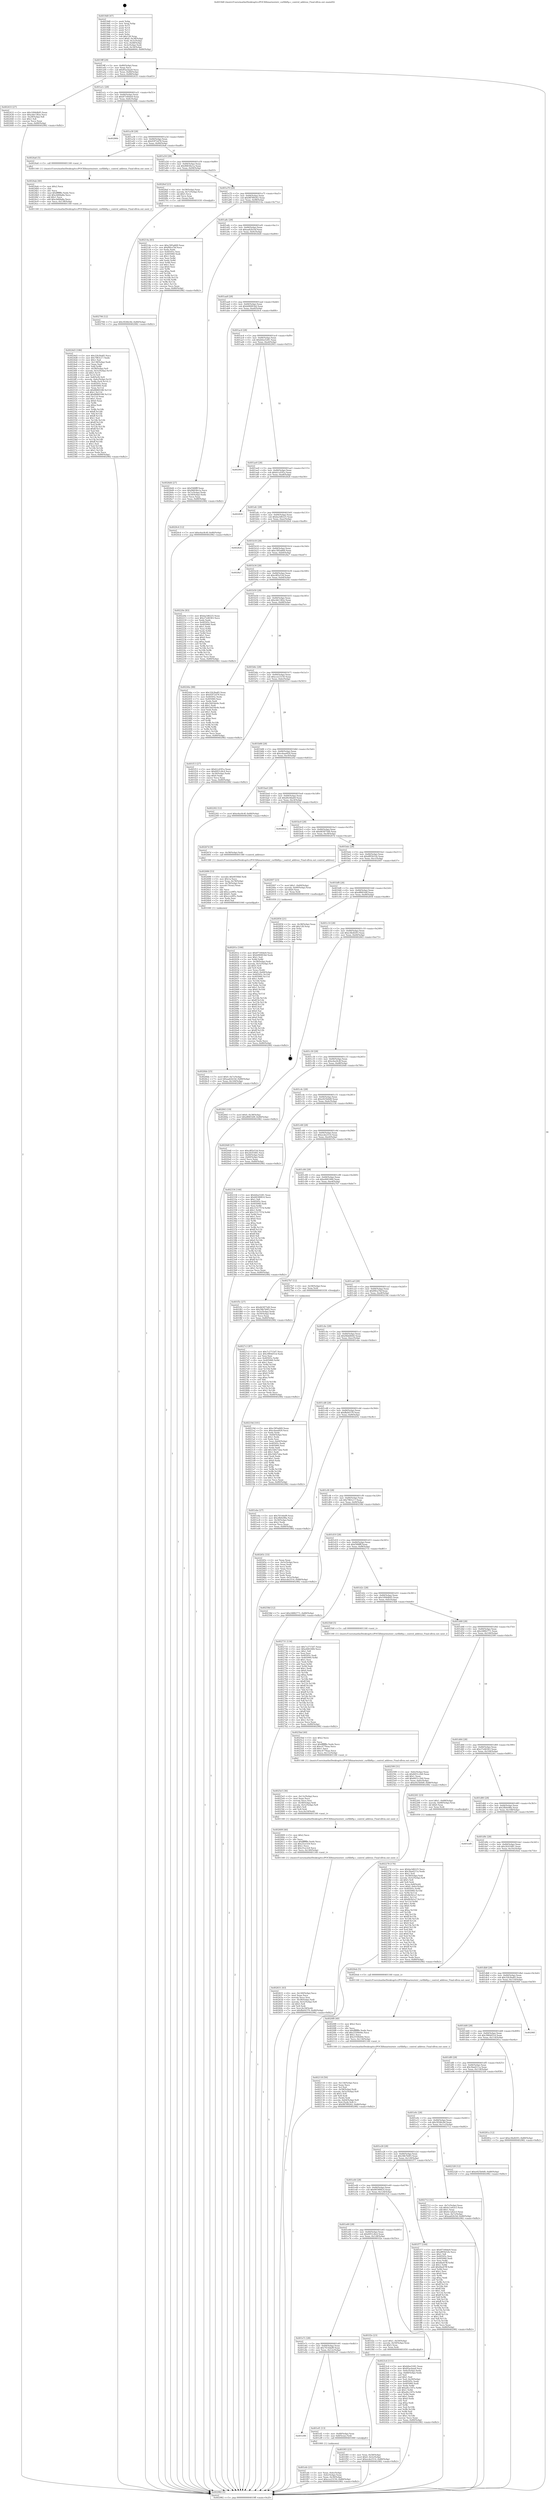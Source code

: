 digraph "0x4019d0" {
  label = "0x4019d0 (/mnt/c/Users/mathe/Desktop/tcc/POCII/binaries/extr_curllibftp.c_control_address_Final-ollvm.out::main(0))"
  labelloc = "t"
  node[shape=record]

  Entry [label="",width=0.3,height=0.3,shape=circle,fillcolor=black,style=filled]
  "0x4019ff" [label="{
     0x4019ff [29]\l
     | [instrs]\l
     &nbsp;&nbsp;0x4019ff \<+3\>: mov -0x80(%rbp),%eax\l
     &nbsp;&nbsp;0x401a02 \<+2\>: mov %eax,%ecx\l
     &nbsp;&nbsp;0x401a04 \<+6\>: sub $0x85acbaa9,%ecx\l
     &nbsp;&nbsp;0x401a0a \<+6\>: mov %eax,-0x84(%rbp)\l
     &nbsp;&nbsp;0x401a10 \<+6\>: mov %ecx,-0x88(%rbp)\l
     &nbsp;&nbsp;0x401a16 \<+6\>: je 0000000000402433 \<main+0xa63\>\l
  }"]
  "0x402433" [label="{
     0x402433 [27]\l
     | [instrs]\l
     &nbsp;&nbsp;0x402433 \<+5\>: mov $0x1094db95,%eax\l
     &nbsp;&nbsp;0x402438 \<+5\>: mov $0xcbb1382e,%ecx\l
     &nbsp;&nbsp;0x40243d \<+3\>: mov -0x29(%rbp),%dl\l
     &nbsp;&nbsp;0x402440 \<+3\>: test $0x1,%dl\l
     &nbsp;&nbsp;0x402443 \<+3\>: cmovne %ecx,%eax\l
     &nbsp;&nbsp;0x402446 \<+3\>: mov %eax,-0x80(%rbp)\l
     &nbsp;&nbsp;0x402449 \<+5\>: jmp 0000000000402982 \<main+0xfb2\>\l
  }"]
  "0x401a1c" [label="{
     0x401a1c [28]\l
     | [instrs]\l
     &nbsp;&nbsp;0x401a1c \<+5\>: jmp 0000000000401a21 \<main+0x51\>\l
     &nbsp;&nbsp;0x401a21 \<+6\>: mov -0x84(%rbp),%eax\l
     &nbsp;&nbsp;0x401a27 \<+5\>: sub $0x87160de9,%eax\l
     &nbsp;&nbsp;0x401a2c \<+6\>: mov %eax,-0x8c(%rbp)\l
     &nbsp;&nbsp;0x401a32 \<+6\>: je 000000000040286b \<main+0xe9b\>\l
  }"]
  Exit [label="",width=0.3,height=0.3,shape=circle,fillcolor=black,style=filled,peripheries=2]
  "0x40286b" [label="{
     0x40286b\l
  }", style=dashed]
  "0x401a38" [label="{
     0x401a38 [28]\l
     | [instrs]\l
     &nbsp;&nbsp;0x401a38 \<+5\>: jmp 0000000000401a3d \<main+0x6d\>\l
     &nbsp;&nbsp;0x401a3d \<+6\>: mov -0x84(%rbp),%eax\l
     &nbsp;&nbsp;0x401a43 \<+5\>: sub $0x93f72d78,%eax\l
     &nbsp;&nbsp;0x401a48 \<+6\>: mov %eax,-0x90(%rbp)\l
     &nbsp;&nbsp;0x401a4e \<+6\>: je 00000000004024a6 \<main+0xad6\>\l
  }"]
  "0x4027c3" [label="{
     0x4027c3 [87]\l
     | [instrs]\l
     &nbsp;&nbsp;0x4027c3 \<+5\>: mov $0x7c2715d7,%ecx\l
     &nbsp;&nbsp;0x4027c8 \<+5\>: mov $0x3964d51d,%edx\l
     &nbsp;&nbsp;0x4027cd \<+2\>: xor %esi,%esi\l
     &nbsp;&nbsp;0x4027cf \<+8\>: mov 0x40505c,%r8d\l
     &nbsp;&nbsp;0x4027d7 \<+8\>: mov 0x405060,%r9d\l
     &nbsp;&nbsp;0x4027df \<+3\>: sub $0x1,%esi\l
     &nbsp;&nbsp;0x4027e2 \<+3\>: mov %r8d,%r10d\l
     &nbsp;&nbsp;0x4027e5 \<+3\>: add %esi,%r10d\l
     &nbsp;&nbsp;0x4027e8 \<+4\>: imul %r10d,%r8d\l
     &nbsp;&nbsp;0x4027ec \<+4\>: and $0x1,%r8d\l
     &nbsp;&nbsp;0x4027f0 \<+4\>: cmp $0x0,%r8d\l
     &nbsp;&nbsp;0x4027f4 \<+4\>: sete %r11b\l
     &nbsp;&nbsp;0x4027f8 \<+4\>: cmp $0xa,%r9d\l
     &nbsp;&nbsp;0x4027fc \<+3\>: setl %bl\l
     &nbsp;&nbsp;0x4027ff \<+3\>: mov %r11b,%r14b\l
     &nbsp;&nbsp;0x402802 \<+3\>: and %bl,%r14b\l
     &nbsp;&nbsp;0x402805 \<+3\>: xor %bl,%r11b\l
     &nbsp;&nbsp;0x402808 \<+3\>: or %r11b,%r14b\l
     &nbsp;&nbsp;0x40280b \<+4\>: test $0x1,%r14b\l
     &nbsp;&nbsp;0x40280f \<+3\>: cmovne %edx,%ecx\l
     &nbsp;&nbsp;0x402812 \<+3\>: mov %ecx,-0x80(%rbp)\l
     &nbsp;&nbsp;0x402815 \<+5\>: jmp 0000000000402982 \<main+0xfb2\>\l
  }"]
  "0x4024a6" [label="{
     0x4024a6 [5]\l
     | [instrs]\l
     &nbsp;&nbsp;0x4024a6 \<+5\>: call 0000000000401160 \<next_i\>\l
     | [calls]\l
     &nbsp;&nbsp;0x401160 \{1\} (/mnt/c/Users/mathe/Desktop/tcc/POCII/binaries/extr_curllibftp.c_control_address_Final-ollvm.out::next_i)\l
  }"]
  "0x401a54" [label="{
     0x401a54 [28]\l
     | [instrs]\l
     &nbsp;&nbsp;0x401a54 \<+5\>: jmp 0000000000401a59 \<main+0x89\>\l
     &nbsp;&nbsp;0x401a59 \<+6\>: mov -0x84(%rbp),%eax\l
     &nbsp;&nbsp;0x401a5f \<+5\>: sub $0x96836e1a,%eax\l
     &nbsp;&nbsp;0x401a64 \<+6\>: mov %eax,-0x94(%rbp)\l
     &nbsp;&nbsp;0x401a6a \<+6\>: je 00000000004026ef \<main+0xd1f\>\l
  }"]
  "0x402706" [label="{
     0x402706 [12]\l
     | [instrs]\l
     &nbsp;&nbsp;0x402706 \<+7\>: movl $0x3f246c9d,-0x80(%rbp)\l
     &nbsp;&nbsp;0x40270d \<+5\>: jmp 0000000000402982 \<main+0xfb2\>\l
  }"]
  "0x4026ef" [label="{
     0x4026ef [23]\l
     | [instrs]\l
     &nbsp;&nbsp;0x4026ef \<+4\>: mov -0x58(%rbp),%rax\l
     &nbsp;&nbsp;0x4026f3 \<+4\>: movslq -0x7c(%rbp),%rcx\l
     &nbsp;&nbsp;0x4026f7 \<+4\>: shl $0x5,%rcx\l
     &nbsp;&nbsp;0x4026fb \<+3\>: add %rcx,%rax\l
     &nbsp;&nbsp;0x4026fe \<+3\>: mov (%rax),%rdi\l
     &nbsp;&nbsp;0x402701 \<+5\>: call 0000000000401030 \<free@plt\>\l
     | [calls]\l
     &nbsp;&nbsp;0x401030 \{1\} (unknown)\l
  }"]
  "0x401a70" [label="{
     0x401a70 [28]\l
     | [instrs]\l
     &nbsp;&nbsp;0x401a70 \<+5\>: jmp 0000000000401a75 \<main+0xa5\>\l
     &nbsp;&nbsp;0x401a75 \<+6\>: mov -0x84(%rbp),%eax\l
     &nbsp;&nbsp;0x401a7b \<+5\>: sub $0x98789262,%eax\l
     &nbsp;&nbsp;0x401a80 \<+6\>: mov %eax,-0x98(%rbp)\l
     &nbsp;&nbsp;0x401a86 \<+6\>: je 000000000040214a \<main+0x77a\>\l
  }"]
  "0x4026bb" [label="{
     0x4026bb [25]\l
     | [instrs]\l
     &nbsp;&nbsp;0x4026bb \<+7\>: movl $0x0,-0x7c(%rbp)\l
     &nbsp;&nbsp;0x4026c2 \<+7\>: movl $0xaa62b1bf,-0x80(%rbp)\l
     &nbsp;&nbsp;0x4026c9 \<+6\>: mov %eax,-0x144(%rbp)\l
     &nbsp;&nbsp;0x4026cf \<+5\>: jmp 0000000000402982 \<main+0xfb2\>\l
  }"]
  "0x40214a" [label="{
     0x40214a [83]\l
     | [instrs]\l
     &nbsp;&nbsp;0x40214a \<+5\>: mov $0xc585a669,%eax\l
     &nbsp;&nbsp;0x40214f \<+5\>: mov $0xf0fca7bf,%ecx\l
     &nbsp;&nbsp;0x402154 \<+2\>: xor %edx,%edx\l
     &nbsp;&nbsp;0x402156 \<+7\>: mov 0x40505c,%esi\l
     &nbsp;&nbsp;0x40215d \<+7\>: mov 0x405060,%edi\l
     &nbsp;&nbsp;0x402164 \<+3\>: sub $0x1,%edx\l
     &nbsp;&nbsp;0x402167 \<+3\>: mov %esi,%r8d\l
     &nbsp;&nbsp;0x40216a \<+3\>: add %edx,%r8d\l
     &nbsp;&nbsp;0x40216d \<+4\>: imul %r8d,%esi\l
     &nbsp;&nbsp;0x402171 \<+3\>: and $0x1,%esi\l
     &nbsp;&nbsp;0x402174 \<+3\>: cmp $0x0,%esi\l
     &nbsp;&nbsp;0x402177 \<+4\>: sete %r9b\l
     &nbsp;&nbsp;0x40217b \<+3\>: cmp $0xa,%edi\l
     &nbsp;&nbsp;0x40217e \<+4\>: setl %r10b\l
     &nbsp;&nbsp;0x402182 \<+3\>: mov %r9b,%r11b\l
     &nbsp;&nbsp;0x402185 \<+3\>: and %r10b,%r11b\l
     &nbsp;&nbsp;0x402188 \<+3\>: xor %r10b,%r9b\l
     &nbsp;&nbsp;0x40218b \<+3\>: or %r9b,%r11b\l
     &nbsp;&nbsp;0x40218e \<+4\>: test $0x1,%r11b\l
     &nbsp;&nbsp;0x402192 \<+3\>: cmovne %ecx,%eax\l
     &nbsp;&nbsp;0x402195 \<+3\>: mov %eax,-0x80(%rbp)\l
     &nbsp;&nbsp;0x402198 \<+5\>: jmp 0000000000402982 \<main+0xfb2\>\l
  }"]
  "0x401a8c" [label="{
     0x401a8c [28]\l
     | [instrs]\l
     &nbsp;&nbsp;0x401a8c \<+5\>: jmp 0000000000401a91 \<main+0xc1\>\l
     &nbsp;&nbsp;0x401a91 \<+6\>: mov -0x84(%rbp),%eax\l
     &nbsp;&nbsp;0x401a97 \<+5\>: sub $0xaa62b1bf,%eax\l
     &nbsp;&nbsp;0x401a9c \<+6\>: mov %eax,-0x9c(%rbp)\l
     &nbsp;&nbsp;0x401aa2 \<+6\>: je 00000000004026d4 \<main+0xd04\>\l
  }"]
  "0x402686" [label="{
     0x402686 [53]\l
     | [instrs]\l
     &nbsp;&nbsp;0x402686 \<+10\>: movabs $0x4030b6,%rdi\l
     &nbsp;&nbsp;0x402690 \<+5\>: mov $0x1a,%ecx\l
     &nbsp;&nbsp;0x402695 \<+4\>: mov %rax,-0x78(%rbp)\l
     &nbsp;&nbsp;0x402699 \<+4\>: mov -0x78(%rbp),%rax\l
     &nbsp;&nbsp;0x40269d \<+3\>: movsbl (%rax),%eax\l
     &nbsp;&nbsp;0x4026a0 \<+1\>: cltd\l
     &nbsp;&nbsp;0x4026a1 \<+2\>: idiv %ecx\l
     &nbsp;&nbsp;0x4026a3 \<+6\>: add $0xccce9f5c,%edx\l
     &nbsp;&nbsp;0x4026a9 \<+3\>: add $0x61,%edx\l
     &nbsp;&nbsp;0x4026ac \<+6\>: sub $0xccce9f5c,%edx\l
     &nbsp;&nbsp;0x4026b2 \<+2\>: mov %edx,%esi\l
     &nbsp;&nbsp;0x4026b4 \<+2\>: mov $0x0,%al\l
     &nbsp;&nbsp;0x4026b6 \<+5\>: call 0000000000401040 \<printf@plt\>\l
     | [calls]\l
     &nbsp;&nbsp;0x401040 \{1\} (unknown)\l
  }"]
  "0x4026d4" [label="{
     0x4026d4 [27]\l
     | [instrs]\l
     &nbsp;&nbsp;0x4026d4 \<+5\>: mov $0xf368fff,%eax\l
     &nbsp;&nbsp;0x4026d9 \<+5\>: mov $0x96836e1a,%ecx\l
     &nbsp;&nbsp;0x4026de \<+3\>: mov -0x7c(%rbp),%edx\l
     &nbsp;&nbsp;0x4026e1 \<+3\>: cmp -0x50(%rbp),%edx\l
     &nbsp;&nbsp;0x4026e4 \<+3\>: cmovl %ecx,%eax\l
     &nbsp;&nbsp;0x4026e7 \<+3\>: mov %eax,-0x80(%rbp)\l
     &nbsp;&nbsp;0x4026ea \<+5\>: jmp 0000000000402982 \<main+0xfb2\>\l
  }"]
  "0x401aa8" [label="{
     0x401aa8 [28]\l
     | [instrs]\l
     &nbsp;&nbsp;0x401aa8 \<+5\>: jmp 0000000000401aad \<main+0xdd\>\l
     &nbsp;&nbsp;0x401aad \<+6\>: mov -0x84(%rbp),%eax\l
     &nbsp;&nbsp;0x401ab3 \<+5\>: sub $0xb060834d,%eax\l
     &nbsp;&nbsp;0x401ab8 \<+6\>: mov %eax,-0xa0(%rbp)\l
     &nbsp;&nbsp;0x401abe \<+6\>: je 00000000004020c4 \<main+0x6f4\>\l
  }"]
  "0x402631" [label="{
     0x402631 [43]\l
     | [instrs]\l
     &nbsp;&nbsp;0x402631 \<+6\>: mov -0x140(%rbp),%ecx\l
     &nbsp;&nbsp;0x402637 \<+3\>: imul %eax,%ecx\l
     &nbsp;&nbsp;0x40263a \<+3\>: movslq %ecx,%rsi\l
     &nbsp;&nbsp;0x40263d \<+4\>: mov -0x58(%rbp),%rdi\l
     &nbsp;&nbsp;0x402641 \<+4\>: movslq -0x5c(%rbp),%r8\l
     &nbsp;&nbsp;0x402645 \<+4\>: shl $0x5,%r8\l
     &nbsp;&nbsp;0x402649 \<+3\>: add %r8,%rdi\l
     &nbsp;&nbsp;0x40264c \<+4\>: mov %rsi,0x18(%rdi)\l
     &nbsp;&nbsp;0x402650 \<+7\>: movl $0xffa04379,-0x80(%rbp)\l
     &nbsp;&nbsp;0x402657 \<+5\>: jmp 0000000000402982 \<main+0xfb2\>\l
  }"]
  "0x4020c4" [label="{
     0x4020c4 [12]\l
     | [instrs]\l
     &nbsp;&nbsp;0x4020c4 \<+7\>: movl $0xe4ac8c4f,-0x80(%rbp)\l
     &nbsp;&nbsp;0x4020cb \<+5\>: jmp 0000000000402982 \<main+0xfb2\>\l
  }"]
  "0x401ac4" [label="{
     0x401ac4 [28]\l
     | [instrs]\l
     &nbsp;&nbsp;0x401ac4 \<+5\>: jmp 0000000000401ac9 \<main+0xf9\>\l
     &nbsp;&nbsp;0x401ac9 \<+6\>: mov -0x84(%rbp),%eax\l
     &nbsp;&nbsp;0x401acf \<+5\>: sub $0xb0ee5281,%eax\l
     &nbsp;&nbsp;0x401ad4 \<+6\>: mov %eax,-0xa4(%rbp)\l
     &nbsp;&nbsp;0x401ada \<+6\>: je 0000000000402903 \<main+0xf33\>\l
  }"]
  "0x402609" [label="{
     0x402609 [40]\l
     | [instrs]\l
     &nbsp;&nbsp;0x402609 \<+5\>: mov $0x2,%ecx\l
     &nbsp;&nbsp;0x40260e \<+1\>: cltd\l
     &nbsp;&nbsp;0x40260f \<+2\>: idiv %ecx\l
     &nbsp;&nbsp;0x402611 \<+6\>: imul $0xfffffffe,%edx,%ecx\l
     &nbsp;&nbsp;0x402617 \<+6\>: sub $0x25ce3c8,%ecx\l
     &nbsp;&nbsp;0x40261d \<+3\>: add $0x1,%ecx\l
     &nbsp;&nbsp;0x402620 \<+6\>: add $0x25ce3c8,%ecx\l
     &nbsp;&nbsp;0x402626 \<+6\>: mov %ecx,-0x140(%rbp)\l
     &nbsp;&nbsp;0x40262c \<+5\>: call 0000000000401160 \<next_i\>\l
     | [calls]\l
     &nbsp;&nbsp;0x401160 \{1\} (/mnt/c/Users/mathe/Desktop/tcc/POCII/binaries/extr_curllibftp.c_control_address_Final-ollvm.out::next_i)\l
  }"]
  "0x402903" [label="{
     0x402903\l
  }", style=dashed]
  "0x401ae0" [label="{
     0x401ae0 [28]\l
     | [instrs]\l
     &nbsp;&nbsp;0x401ae0 \<+5\>: jmp 0000000000401ae5 \<main+0x115\>\l
     &nbsp;&nbsp;0x401ae5 \<+6\>: mov -0x84(%rbp),%eax\l
     &nbsp;&nbsp;0x401aeb \<+5\>: sub $0xb1cd3f1a,%eax\l
     &nbsp;&nbsp;0x401af0 \<+6\>: mov %eax,-0xa8(%rbp)\l
     &nbsp;&nbsp;0x401af6 \<+6\>: je 0000000000402826 \<main+0xe56\>\l
  }"]
  "0x4025e5" [label="{
     0x4025e5 [36]\l
     | [instrs]\l
     &nbsp;&nbsp;0x4025e5 \<+6\>: mov -0x13c(%rbp),%ecx\l
     &nbsp;&nbsp;0x4025eb \<+3\>: imul %eax,%ecx\l
     &nbsp;&nbsp;0x4025ee \<+3\>: movslq %ecx,%rsi\l
     &nbsp;&nbsp;0x4025f1 \<+4\>: mov -0x58(%rbp),%rdi\l
     &nbsp;&nbsp;0x4025f5 \<+4\>: movslq -0x5c(%rbp),%r8\l
     &nbsp;&nbsp;0x4025f9 \<+4\>: shl $0x5,%r8\l
     &nbsp;&nbsp;0x4025fd \<+3\>: add %r8,%rdi\l
     &nbsp;&nbsp;0x402600 \<+4\>: mov %rsi,0x10(%rdi)\l
     &nbsp;&nbsp;0x402604 \<+5\>: call 0000000000401160 \<next_i\>\l
     | [calls]\l
     &nbsp;&nbsp;0x401160 \{1\} (/mnt/c/Users/mathe/Desktop/tcc/POCII/binaries/extr_curllibftp.c_control_address_Final-ollvm.out::next_i)\l
  }"]
  "0x402826" [label="{
     0x402826\l
  }", style=dashed]
  "0x401afc" [label="{
     0x401afc [28]\l
     | [instrs]\l
     &nbsp;&nbsp;0x401afc \<+5\>: jmp 0000000000401b01 \<main+0x131\>\l
     &nbsp;&nbsp;0x401b01 \<+6\>: mov -0x84(%rbp),%eax\l
     &nbsp;&nbsp;0x401b07 \<+5\>: sub $0xba3d6225,%eax\l
     &nbsp;&nbsp;0x401b0c \<+6\>: mov %eax,-0xac(%rbp)\l
     &nbsp;&nbsp;0x401b12 \<+6\>: je 00000000004028c6 \<main+0xef6\>\l
  }"]
  "0x4025bd" [label="{
     0x4025bd [40]\l
     | [instrs]\l
     &nbsp;&nbsp;0x4025bd \<+5\>: mov $0x2,%ecx\l
     &nbsp;&nbsp;0x4025c2 \<+1\>: cltd\l
     &nbsp;&nbsp;0x4025c3 \<+2\>: idiv %ecx\l
     &nbsp;&nbsp;0x4025c5 \<+6\>: imul $0xfffffffe,%edx,%ecx\l
     &nbsp;&nbsp;0x4025cb \<+6\>: sub $0xc477feaa,%ecx\l
     &nbsp;&nbsp;0x4025d1 \<+3\>: add $0x1,%ecx\l
     &nbsp;&nbsp;0x4025d4 \<+6\>: add $0xc477feaa,%ecx\l
     &nbsp;&nbsp;0x4025da \<+6\>: mov %ecx,-0x13c(%rbp)\l
     &nbsp;&nbsp;0x4025e0 \<+5\>: call 0000000000401160 \<next_i\>\l
     | [calls]\l
     &nbsp;&nbsp;0x401160 \{1\} (/mnt/c/Users/mathe/Desktop/tcc/POCII/binaries/extr_curllibftp.c_control_address_Final-ollvm.out::next_i)\l
  }"]
  "0x4028c6" [label="{
     0x4028c6\l
  }", style=dashed]
  "0x401b18" [label="{
     0x401b18 [28]\l
     | [instrs]\l
     &nbsp;&nbsp;0x401b18 \<+5\>: jmp 0000000000401b1d \<main+0x14d\>\l
     &nbsp;&nbsp;0x401b1d \<+6\>: mov -0x84(%rbp),%eax\l
     &nbsp;&nbsp;0x401b23 \<+5\>: sub $0xc585a669,%eax\l
     &nbsp;&nbsp;0x401b28 \<+6\>: mov %eax,-0xb0(%rbp)\l
     &nbsp;&nbsp;0x401b2e \<+6\>: je 00000000004028a7 \<main+0xed7\>\l
  }"]
  "0x4024d3" [label="{
     0x4024d3 [186]\l
     | [instrs]\l
     &nbsp;&nbsp;0x4024d3 \<+5\>: mov $0x32b3ba85,%ecx\l
     &nbsp;&nbsp;0x4024d8 \<+5\>: mov $0x7963c17,%edx\l
     &nbsp;&nbsp;0x4024dd \<+3\>: mov $0x1,%sil\l
     &nbsp;&nbsp;0x4024e0 \<+6\>: mov -0x138(%rbp),%edi\l
     &nbsp;&nbsp;0x4024e6 \<+3\>: imul %eax,%edi\l
     &nbsp;&nbsp;0x4024e9 \<+3\>: mov %dil,%r8b\l
     &nbsp;&nbsp;0x4024ec \<+4\>: mov -0x58(%rbp),%r9\l
     &nbsp;&nbsp;0x4024f0 \<+4\>: movslq -0x5c(%rbp),%r10\l
     &nbsp;&nbsp;0x4024f4 \<+4\>: shl $0x5,%r10\l
     &nbsp;&nbsp;0x4024f8 \<+3\>: add %r10,%r9\l
     &nbsp;&nbsp;0x4024fb \<+4\>: mov 0x8(%r9),%r9\l
     &nbsp;&nbsp;0x4024ff \<+4\>: movslq -0x6c(%rbp),%r10\l
     &nbsp;&nbsp;0x402503 \<+4\>: mov %r8b,(%r9,%r10,1)\l
     &nbsp;&nbsp;0x402507 \<+7\>: mov 0x40505c,%eax\l
     &nbsp;&nbsp;0x40250e \<+7\>: mov 0x405060,%edi\l
     &nbsp;&nbsp;0x402515 \<+3\>: mov %eax,%r11d\l
     &nbsp;&nbsp;0x402518 \<+7\>: sub $0x8fd60188,%r11d\l
     &nbsp;&nbsp;0x40251f \<+4\>: sub $0x1,%r11d\l
     &nbsp;&nbsp;0x402523 \<+7\>: add $0x8fd60188,%r11d\l
     &nbsp;&nbsp;0x40252a \<+4\>: imul %r11d,%eax\l
     &nbsp;&nbsp;0x40252e \<+3\>: and $0x1,%eax\l
     &nbsp;&nbsp;0x402531 \<+3\>: cmp $0x0,%eax\l
     &nbsp;&nbsp;0x402534 \<+4\>: sete %r8b\l
     &nbsp;&nbsp;0x402538 \<+3\>: cmp $0xa,%edi\l
     &nbsp;&nbsp;0x40253b \<+3\>: setl %bl\l
     &nbsp;&nbsp;0x40253e \<+3\>: mov %r8b,%r14b\l
     &nbsp;&nbsp;0x402541 \<+4\>: xor $0xff,%r14b\l
     &nbsp;&nbsp;0x402545 \<+3\>: mov %bl,%r15b\l
     &nbsp;&nbsp;0x402548 \<+4\>: xor $0xff,%r15b\l
     &nbsp;&nbsp;0x40254c \<+4\>: xor $0x1,%sil\l
     &nbsp;&nbsp;0x402550 \<+3\>: mov %r14b,%r12b\l
     &nbsp;&nbsp;0x402553 \<+4\>: and $0xff,%r12b\l
     &nbsp;&nbsp;0x402557 \<+3\>: and %sil,%r8b\l
     &nbsp;&nbsp;0x40255a \<+3\>: mov %r15b,%r13b\l
     &nbsp;&nbsp;0x40255d \<+4\>: and $0xff,%r13b\l
     &nbsp;&nbsp;0x402561 \<+3\>: and %sil,%bl\l
     &nbsp;&nbsp;0x402564 \<+3\>: or %r8b,%r12b\l
     &nbsp;&nbsp;0x402567 \<+3\>: or %bl,%r13b\l
     &nbsp;&nbsp;0x40256a \<+3\>: xor %r13b,%r12b\l
     &nbsp;&nbsp;0x40256d \<+3\>: or %r15b,%r14b\l
     &nbsp;&nbsp;0x402570 \<+4\>: xor $0xff,%r14b\l
     &nbsp;&nbsp;0x402574 \<+4\>: or $0x1,%sil\l
     &nbsp;&nbsp;0x402578 \<+3\>: and %sil,%r14b\l
     &nbsp;&nbsp;0x40257b \<+3\>: or %r14b,%r12b\l
     &nbsp;&nbsp;0x40257e \<+4\>: test $0x1,%r12b\l
     &nbsp;&nbsp;0x402582 \<+3\>: cmovne %edx,%ecx\l
     &nbsp;&nbsp;0x402585 \<+3\>: mov %ecx,-0x80(%rbp)\l
     &nbsp;&nbsp;0x402588 \<+5\>: jmp 0000000000402982 \<main+0xfb2\>\l
  }"]
  "0x4028a7" [label="{
     0x4028a7\l
  }", style=dashed]
  "0x401b34" [label="{
     0x401b34 [28]\l
     | [instrs]\l
     &nbsp;&nbsp;0x401b34 \<+5\>: jmp 0000000000401b39 \<main+0x169\>\l
     &nbsp;&nbsp;0x401b39 \<+6\>: mov -0x84(%rbp),%eax\l
     &nbsp;&nbsp;0x401b3f \<+5\>: sub $0xc8f2e53d,%eax\l
     &nbsp;&nbsp;0x401b44 \<+6\>: mov %eax,-0xb4(%rbp)\l
     &nbsp;&nbsp;0x401b4a \<+6\>: je 000000000040220e \<main+0x83e\>\l
  }"]
  "0x4024ab" [label="{
     0x4024ab [40]\l
     | [instrs]\l
     &nbsp;&nbsp;0x4024ab \<+5\>: mov $0x2,%ecx\l
     &nbsp;&nbsp;0x4024b0 \<+1\>: cltd\l
     &nbsp;&nbsp;0x4024b1 \<+2\>: idiv %ecx\l
     &nbsp;&nbsp;0x4024b3 \<+6\>: imul $0xfffffffe,%edx,%ecx\l
     &nbsp;&nbsp;0x4024b9 \<+6\>: sub $0xcb6fda8a,%ecx\l
     &nbsp;&nbsp;0x4024bf \<+3\>: add $0x1,%ecx\l
     &nbsp;&nbsp;0x4024c2 \<+6\>: add $0xcb6fda8a,%ecx\l
     &nbsp;&nbsp;0x4024c8 \<+6\>: mov %ecx,-0x138(%rbp)\l
     &nbsp;&nbsp;0x4024ce \<+5\>: call 0000000000401160 \<next_i\>\l
     | [calls]\l
     &nbsp;&nbsp;0x401160 \{1\} (/mnt/c/Users/mathe/Desktop/tcc/POCII/binaries/extr_curllibftp.c_control_address_Final-ollvm.out::next_i)\l
  }"]
  "0x40220e" [label="{
     0x40220e [83]\l
     | [instrs]\l
     &nbsp;&nbsp;0x40220e \<+5\>: mov $0xba3d6225,%eax\l
     &nbsp;&nbsp;0x402213 \<+5\>: mov $0x27e46363,%ecx\l
     &nbsp;&nbsp;0x402218 \<+2\>: xor %edx,%edx\l
     &nbsp;&nbsp;0x40221a \<+7\>: mov 0x40505c,%esi\l
     &nbsp;&nbsp;0x402221 \<+7\>: mov 0x405060,%edi\l
     &nbsp;&nbsp;0x402228 \<+3\>: sub $0x1,%edx\l
     &nbsp;&nbsp;0x40222b \<+3\>: mov %esi,%r8d\l
     &nbsp;&nbsp;0x40222e \<+3\>: add %edx,%r8d\l
     &nbsp;&nbsp;0x402231 \<+4\>: imul %r8d,%esi\l
     &nbsp;&nbsp;0x402235 \<+3\>: and $0x1,%esi\l
     &nbsp;&nbsp;0x402238 \<+3\>: cmp $0x0,%esi\l
     &nbsp;&nbsp;0x40223b \<+4\>: sete %r9b\l
     &nbsp;&nbsp;0x40223f \<+3\>: cmp $0xa,%edi\l
     &nbsp;&nbsp;0x402242 \<+4\>: setl %r10b\l
     &nbsp;&nbsp;0x402246 \<+3\>: mov %r9b,%r11b\l
     &nbsp;&nbsp;0x402249 \<+3\>: and %r10b,%r11b\l
     &nbsp;&nbsp;0x40224c \<+3\>: xor %r10b,%r9b\l
     &nbsp;&nbsp;0x40224f \<+3\>: or %r9b,%r11b\l
     &nbsp;&nbsp;0x402252 \<+4\>: test $0x1,%r11b\l
     &nbsp;&nbsp;0x402256 \<+3\>: cmovne %ecx,%eax\l
     &nbsp;&nbsp;0x402259 \<+3\>: mov %eax,-0x80(%rbp)\l
     &nbsp;&nbsp;0x40225c \<+5\>: jmp 0000000000402982 \<main+0xfb2\>\l
  }"]
  "0x401b50" [label="{
     0x401b50 [28]\l
     | [instrs]\l
     &nbsp;&nbsp;0x401b50 \<+5\>: jmp 0000000000401b55 \<main+0x185\>\l
     &nbsp;&nbsp;0x401b55 \<+6\>: mov -0x84(%rbp),%eax\l
     &nbsp;&nbsp;0x401b5b \<+5\>: sub $0xcbb1382e,%eax\l
     &nbsp;&nbsp;0x401b60 \<+6\>: mov %eax,-0xb8(%rbp)\l
     &nbsp;&nbsp;0x401b66 \<+6\>: je 000000000040244e \<main+0xa7e\>\l
  }"]
  "0x402278" [label="{
     0x402278 [176]\l
     | [instrs]\l
     &nbsp;&nbsp;0x402278 \<+5\>: mov $0xba3d6225,%ecx\l
     &nbsp;&nbsp;0x40227d \<+5\>: mov $0x3bad211a,%edx\l
     &nbsp;&nbsp;0x402282 \<+3\>: mov $0x1,%sil\l
     &nbsp;&nbsp;0x402285 \<+4\>: mov -0x58(%rbp),%rdi\l
     &nbsp;&nbsp;0x402289 \<+4\>: movslq -0x5c(%rbp),%r8\l
     &nbsp;&nbsp;0x40228d \<+4\>: shl $0x5,%r8\l
     &nbsp;&nbsp;0x402291 \<+3\>: add %r8,%rdi\l
     &nbsp;&nbsp;0x402294 \<+4\>: mov %rax,0x8(%rdi)\l
     &nbsp;&nbsp;0x402298 \<+7\>: movl $0x0,-0x6c(%rbp)\l
     &nbsp;&nbsp;0x40229f \<+8\>: mov 0x40505c,%r9d\l
     &nbsp;&nbsp;0x4022a7 \<+8\>: mov 0x405060,%r10d\l
     &nbsp;&nbsp;0x4022af \<+3\>: mov %r9d,%r11d\l
     &nbsp;&nbsp;0x4022b2 \<+7\>: add $0x6b5b1a7,%r11d\l
     &nbsp;&nbsp;0x4022b9 \<+4\>: sub $0x1,%r11d\l
     &nbsp;&nbsp;0x4022bd \<+7\>: sub $0x6b5b1a7,%r11d\l
     &nbsp;&nbsp;0x4022c4 \<+4\>: imul %r11d,%r9d\l
     &nbsp;&nbsp;0x4022c8 \<+4\>: and $0x1,%r9d\l
     &nbsp;&nbsp;0x4022cc \<+4\>: cmp $0x0,%r9d\l
     &nbsp;&nbsp;0x4022d0 \<+3\>: sete %bl\l
     &nbsp;&nbsp;0x4022d3 \<+4\>: cmp $0xa,%r10d\l
     &nbsp;&nbsp;0x4022d7 \<+4\>: setl %r14b\l
     &nbsp;&nbsp;0x4022db \<+3\>: mov %bl,%r15b\l
     &nbsp;&nbsp;0x4022de \<+4\>: xor $0xff,%r15b\l
     &nbsp;&nbsp;0x4022e2 \<+3\>: mov %r14b,%r12b\l
     &nbsp;&nbsp;0x4022e5 \<+4\>: xor $0xff,%r12b\l
     &nbsp;&nbsp;0x4022e9 \<+4\>: xor $0x0,%sil\l
     &nbsp;&nbsp;0x4022ed \<+3\>: mov %r15b,%r13b\l
     &nbsp;&nbsp;0x4022f0 \<+4\>: and $0x0,%r13b\l
     &nbsp;&nbsp;0x4022f4 \<+3\>: and %sil,%bl\l
     &nbsp;&nbsp;0x4022f7 \<+3\>: mov %r12b,%al\l
     &nbsp;&nbsp;0x4022fa \<+2\>: and $0x0,%al\l
     &nbsp;&nbsp;0x4022fc \<+3\>: and %sil,%r14b\l
     &nbsp;&nbsp;0x4022ff \<+3\>: or %bl,%r13b\l
     &nbsp;&nbsp;0x402302 \<+3\>: or %r14b,%al\l
     &nbsp;&nbsp;0x402305 \<+3\>: xor %al,%r13b\l
     &nbsp;&nbsp;0x402308 \<+3\>: or %r12b,%r15b\l
     &nbsp;&nbsp;0x40230b \<+4\>: xor $0xff,%r15b\l
     &nbsp;&nbsp;0x40230f \<+4\>: or $0x0,%sil\l
     &nbsp;&nbsp;0x402313 \<+3\>: and %sil,%r15b\l
     &nbsp;&nbsp;0x402316 \<+3\>: or %r15b,%r13b\l
     &nbsp;&nbsp;0x402319 \<+4\>: test $0x1,%r13b\l
     &nbsp;&nbsp;0x40231d \<+3\>: cmovne %edx,%ecx\l
     &nbsp;&nbsp;0x402320 \<+3\>: mov %ecx,-0x80(%rbp)\l
     &nbsp;&nbsp;0x402323 \<+5\>: jmp 0000000000402982 \<main+0xfb2\>\l
  }"]
  "0x40244e" [label="{
     0x40244e [88]\l
     | [instrs]\l
     &nbsp;&nbsp;0x40244e \<+5\>: mov $0x32b3ba85,%eax\l
     &nbsp;&nbsp;0x402453 \<+5\>: mov $0x93f72d78,%ecx\l
     &nbsp;&nbsp;0x402458 \<+7\>: mov 0x40505c,%edx\l
     &nbsp;&nbsp;0x40245f \<+7\>: mov 0x405060,%esi\l
     &nbsp;&nbsp;0x402466 \<+2\>: mov %edx,%edi\l
     &nbsp;&nbsp;0x402468 \<+6\>: sub $0x54d3de4e,%edi\l
     &nbsp;&nbsp;0x40246e \<+3\>: sub $0x1,%edi\l
     &nbsp;&nbsp;0x402471 \<+6\>: add $0x54d3de4e,%edi\l
     &nbsp;&nbsp;0x402477 \<+3\>: imul %edi,%edx\l
     &nbsp;&nbsp;0x40247a \<+3\>: and $0x1,%edx\l
     &nbsp;&nbsp;0x40247d \<+3\>: cmp $0x0,%edx\l
     &nbsp;&nbsp;0x402480 \<+4\>: sete %r8b\l
     &nbsp;&nbsp;0x402484 \<+3\>: cmp $0xa,%esi\l
     &nbsp;&nbsp;0x402487 \<+4\>: setl %r9b\l
     &nbsp;&nbsp;0x40248b \<+3\>: mov %r8b,%r10b\l
     &nbsp;&nbsp;0x40248e \<+3\>: and %r9b,%r10b\l
     &nbsp;&nbsp;0x402491 \<+3\>: xor %r9b,%r8b\l
     &nbsp;&nbsp;0x402494 \<+3\>: or %r8b,%r10b\l
     &nbsp;&nbsp;0x402497 \<+4\>: test $0x1,%r10b\l
     &nbsp;&nbsp;0x40249b \<+3\>: cmovne %ecx,%eax\l
     &nbsp;&nbsp;0x40249e \<+3\>: mov %eax,-0x80(%rbp)\l
     &nbsp;&nbsp;0x4024a1 \<+5\>: jmp 0000000000402982 \<main+0xfb2\>\l
  }"]
  "0x401b6c" [label="{
     0x401b6c [28]\l
     | [instrs]\l
     &nbsp;&nbsp;0x401b6c \<+5\>: jmp 0000000000401b71 \<main+0x1a1\>\l
     &nbsp;&nbsp;0x401b71 \<+6\>: mov -0x84(%rbp),%eax\l
     &nbsp;&nbsp;0x401b77 \<+5\>: sub $0xcce23150,%eax\l
     &nbsp;&nbsp;0x401b7c \<+6\>: mov %eax,-0xbc(%rbp)\l
     &nbsp;&nbsp;0x401b82 \<+6\>: je 0000000000401f13 \<main+0x543\>\l
  }"]
  "0x402118" [label="{
     0x402118 [50]\l
     | [instrs]\l
     &nbsp;&nbsp;0x402118 \<+6\>: mov -0x134(%rbp),%ecx\l
     &nbsp;&nbsp;0x40211e \<+3\>: imul %eax,%ecx\l
     &nbsp;&nbsp;0x402121 \<+3\>: mov %cl,%sil\l
     &nbsp;&nbsp;0x402124 \<+4\>: mov -0x58(%rbp),%rdi\l
     &nbsp;&nbsp;0x402128 \<+4\>: movslq -0x5c(%rbp),%r8\l
     &nbsp;&nbsp;0x40212c \<+4\>: shl $0x5,%r8\l
     &nbsp;&nbsp;0x402130 \<+3\>: add %r8,%rdi\l
     &nbsp;&nbsp;0x402133 \<+3\>: mov (%rdi),%rdi\l
     &nbsp;&nbsp;0x402136 \<+4\>: movslq -0x64(%rbp),%r8\l
     &nbsp;&nbsp;0x40213a \<+4\>: mov %sil,(%rdi,%r8,1)\l
     &nbsp;&nbsp;0x40213e \<+7\>: movl $0x98789262,-0x80(%rbp)\l
     &nbsp;&nbsp;0x402145 \<+5\>: jmp 0000000000402982 \<main+0xfb2\>\l
  }"]
  "0x401f13" [label="{
     0x401f13 [27]\l
     | [instrs]\l
     &nbsp;&nbsp;0x401f13 \<+5\>: mov $0xb1cd3f1a,%eax\l
     &nbsp;&nbsp;0x401f18 \<+5\>: mov $0x6951c8c4,%ecx\l
     &nbsp;&nbsp;0x401f1d \<+3\>: mov -0x30(%rbp),%edx\l
     &nbsp;&nbsp;0x401f20 \<+3\>: cmp $0x0,%edx\l
     &nbsp;&nbsp;0x401f23 \<+3\>: cmove %ecx,%eax\l
     &nbsp;&nbsp;0x401f26 \<+3\>: mov %eax,-0x80(%rbp)\l
     &nbsp;&nbsp;0x401f29 \<+5\>: jmp 0000000000402982 \<main+0xfb2\>\l
  }"]
  "0x401b88" [label="{
     0x401b88 [28]\l
     | [instrs]\l
     &nbsp;&nbsp;0x401b88 \<+5\>: jmp 0000000000401b8d \<main+0x1bd\>\l
     &nbsp;&nbsp;0x401b8d \<+6\>: mov -0x84(%rbp),%eax\l
     &nbsp;&nbsp;0x401b93 \<+5\>: sub $0xcdaae829,%eax\l
     &nbsp;&nbsp;0x401b98 \<+6\>: mov %eax,-0xc0(%rbp)\l
     &nbsp;&nbsp;0x401b9e \<+6\>: je 0000000000402202 \<main+0x832\>\l
  }"]
  "0x4020f0" [label="{
     0x4020f0 [40]\l
     | [instrs]\l
     &nbsp;&nbsp;0x4020f0 \<+5\>: mov $0x2,%ecx\l
     &nbsp;&nbsp;0x4020f5 \<+1\>: cltd\l
     &nbsp;&nbsp;0x4020f6 \<+2\>: idiv %ecx\l
     &nbsp;&nbsp;0x4020f8 \<+6\>: imul $0xfffffffe,%edx,%ecx\l
     &nbsp;&nbsp;0x4020fe \<+6\>: add $0x2550b44e,%ecx\l
     &nbsp;&nbsp;0x402104 \<+3\>: add $0x1,%ecx\l
     &nbsp;&nbsp;0x402107 \<+6\>: sub $0x2550b44e,%ecx\l
     &nbsp;&nbsp;0x40210d \<+6\>: mov %ecx,-0x134(%rbp)\l
     &nbsp;&nbsp;0x402113 \<+5\>: call 0000000000401160 \<next_i\>\l
     | [calls]\l
     &nbsp;&nbsp;0x401160 \{1\} (/mnt/c/Users/mathe/Desktop/tcc/POCII/binaries/extr_curllibftp.c_control_address_Final-ollvm.out::next_i)\l
  }"]
  "0x402202" [label="{
     0x402202 [12]\l
     | [instrs]\l
     &nbsp;&nbsp;0x402202 \<+7\>: movl $0xe4ac8c4f,-0x80(%rbp)\l
     &nbsp;&nbsp;0x402209 \<+5\>: jmp 0000000000402982 \<main+0xfb2\>\l
  }"]
  "0x401ba4" [label="{
     0x401ba4 [28]\l
     | [instrs]\l
     &nbsp;&nbsp;0x401ba4 \<+5\>: jmp 0000000000401ba9 \<main+0x1d9\>\l
     &nbsp;&nbsp;0x401ba9 \<+6\>: mov -0x84(%rbp),%eax\l
     &nbsp;&nbsp;0x401baf \<+5\>: sub $0xd0c9dab9,%eax\l
     &nbsp;&nbsp;0x401bb4 \<+6\>: mov %eax,-0xc4(%rbp)\l
     &nbsp;&nbsp;0x401bba \<+6\>: je 0000000000402832 \<main+0xe62\>\l
  }"]
  "0x40201e" [label="{
     0x40201e [166]\l
     | [instrs]\l
     &nbsp;&nbsp;0x40201e \<+5\>: mov $0x87160de9,%ecx\l
     &nbsp;&nbsp;0x402023 \<+5\>: mov $0xb060834d,%edx\l
     &nbsp;&nbsp;0x402028 \<+3\>: mov $0x1,%sil\l
     &nbsp;&nbsp;0x40202b \<+3\>: xor %r8d,%r8d\l
     &nbsp;&nbsp;0x40202e \<+4\>: mov -0x58(%rbp),%rdi\l
     &nbsp;&nbsp;0x402032 \<+4\>: movslq -0x5c(%rbp),%r9\l
     &nbsp;&nbsp;0x402036 \<+4\>: shl $0x5,%r9\l
     &nbsp;&nbsp;0x40203a \<+3\>: add %r9,%rdi\l
     &nbsp;&nbsp;0x40203d \<+3\>: mov %rax,(%rdi)\l
     &nbsp;&nbsp;0x402040 \<+7\>: movl $0x0,-0x64(%rbp)\l
     &nbsp;&nbsp;0x402047 \<+8\>: mov 0x40505c,%r10d\l
     &nbsp;&nbsp;0x40204f \<+8\>: mov 0x405060,%r11d\l
     &nbsp;&nbsp;0x402057 \<+4\>: sub $0x1,%r8d\l
     &nbsp;&nbsp;0x40205b \<+3\>: mov %r10d,%ebx\l
     &nbsp;&nbsp;0x40205e \<+3\>: add %r8d,%ebx\l
     &nbsp;&nbsp;0x402061 \<+4\>: imul %ebx,%r10d\l
     &nbsp;&nbsp;0x402065 \<+4\>: and $0x1,%r10d\l
     &nbsp;&nbsp;0x402069 \<+4\>: cmp $0x0,%r10d\l
     &nbsp;&nbsp;0x40206d \<+4\>: sete %r14b\l
     &nbsp;&nbsp;0x402071 \<+4\>: cmp $0xa,%r11d\l
     &nbsp;&nbsp;0x402075 \<+4\>: setl %r15b\l
     &nbsp;&nbsp;0x402079 \<+3\>: mov %r14b,%r12b\l
     &nbsp;&nbsp;0x40207c \<+4\>: xor $0xff,%r12b\l
     &nbsp;&nbsp;0x402080 \<+3\>: mov %r15b,%r13b\l
     &nbsp;&nbsp;0x402083 \<+4\>: xor $0xff,%r13b\l
     &nbsp;&nbsp;0x402087 \<+4\>: xor $0x0,%sil\l
     &nbsp;&nbsp;0x40208b \<+3\>: mov %r12b,%al\l
     &nbsp;&nbsp;0x40208e \<+2\>: and $0x0,%al\l
     &nbsp;&nbsp;0x402090 \<+3\>: and %sil,%r14b\l
     &nbsp;&nbsp;0x402093 \<+3\>: mov %r13b,%dil\l
     &nbsp;&nbsp;0x402096 \<+4\>: and $0x0,%dil\l
     &nbsp;&nbsp;0x40209a \<+3\>: and %sil,%r15b\l
     &nbsp;&nbsp;0x40209d \<+3\>: or %r14b,%al\l
     &nbsp;&nbsp;0x4020a0 \<+3\>: or %r15b,%dil\l
     &nbsp;&nbsp;0x4020a3 \<+3\>: xor %dil,%al\l
     &nbsp;&nbsp;0x4020a6 \<+3\>: or %r13b,%r12b\l
     &nbsp;&nbsp;0x4020a9 \<+4\>: xor $0xff,%r12b\l
     &nbsp;&nbsp;0x4020ad \<+4\>: or $0x0,%sil\l
     &nbsp;&nbsp;0x4020b1 \<+3\>: and %sil,%r12b\l
     &nbsp;&nbsp;0x4020b4 \<+3\>: or %r12b,%al\l
     &nbsp;&nbsp;0x4020b7 \<+2\>: test $0x1,%al\l
     &nbsp;&nbsp;0x4020b9 \<+3\>: cmovne %edx,%ecx\l
     &nbsp;&nbsp;0x4020bc \<+3\>: mov %ecx,-0x80(%rbp)\l
     &nbsp;&nbsp;0x4020bf \<+5\>: jmp 0000000000402982 \<main+0xfb2\>\l
  }"]
  "0x402832" [label="{
     0x402832\l
  }", style=dashed]
  "0x401bc0" [label="{
     0x401bc0 [28]\l
     | [instrs]\l
     &nbsp;&nbsp;0x401bc0 \<+5\>: jmp 0000000000401bc5 \<main+0x1f5\>\l
     &nbsp;&nbsp;0x401bc5 \<+6\>: mov -0x84(%rbp),%eax\l
     &nbsp;&nbsp;0x401bcb \<+5\>: sub $0xdb5875d9,%eax\l
     &nbsp;&nbsp;0x401bd0 \<+6\>: mov %eax,-0xc8(%rbp)\l
     &nbsp;&nbsp;0x401bd6 \<+6\>: je 000000000040267d \<main+0xcad\>\l
  }"]
  "0x401f45" [label="{
     0x401f45 [23]\l
     | [instrs]\l
     &nbsp;&nbsp;0x401f45 \<+4\>: mov %rax,-0x58(%rbp)\l
     &nbsp;&nbsp;0x401f49 \<+7\>: movl $0x0,-0x5c(%rbp)\l
     &nbsp;&nbsp;0x401f50 \<+7\>: movl $0xecde2514,-0x80(%rbp)\l
     &nbsp;&nbsp;0x401f57 \<+5\>: jmp 0000000000402982 \<main+0xfb2\>\l
  }"]
  "0x40267d" [label="{
     0x40267d [9]\l
     | [instrs]\l
     &nbsp;&nbsp;0x40267d \<+4\>: mov -0x58(%rbp),%rdi\l
     &nbsp;&nbsp;0x402681 \<+5\>: call 0000000000401580 \<control_address\>\l
     | [calls]\l
     &nbsp;&nbsp;0x401580 \{1\} (/mnt/c/Users/mathe/Desktop/tcc/POCII/binaries/extr_curllibftp.c_control_address_Final-ollvm.out::control_address)\l
  }"]
  "0x401bdc" [label="{
     0x401bdc [28]\l
     | [instrs]\l
     &nbsp;&nbsp;0x401bdc \<+5\>: jmp 0000000000401be1 \<main+0x211\>\l
     &nbsp;&nbsp;0x401be1 \<+6\>: mov -0x84(%rbp),%eax\l
     &nbsp;&nbsp;0x401be7 \<+5\>: sub $0xdf05b52b,%eax\l
     &nbsp;&nbsp;0x401bec \<+6\>: mov %eax,-0xcc(%rbp)\l
     &nbsp;&nbsp;0x401bf2 \<+6\>: je 0000000000402007 \<main+0x637\>\l
  }"]
  "0x401efe" [label="{
     0x401efe [21]\l
     | [instrs]\l
     &nbsp;&nbsp;0x401efe \<+3\>: mov %eax,-0x4c(%rbp)\l
     &nbsp;&nbsp;0x401f01 \<+3\>: mov -0x4c(%rbp),%eax\l
     &nbsp;&nbsp;0x401f04 \<+3\>: mov %eax,-0x30(%rbp)\l
     &nbsp;&nbsp;0x401f07 \<+7\>: movl $0xcce23150,-0x80(%rbp)\l
     &nbsp;&nbsp;0x401f0e \<+5\>: jmp 0000000000402982 \<main+0xfb2\>\l
  }"]
  "0x402007" [label="{
     0x402007 [23]\l
     | [instrs]\l
     &nbsp;&nbsp;0x402007 \<+7\>: movl $0x1,-0x60(%rbp)\l
     &nbsp;&nbsp;0x40200e \<+4\>: movslq -0x60(%rbp),%rax\l
     &nbsp;&nbsp;0x402012 \<+4\>: shl $0x0,%rax\l
     &nbsp;&nbsp;0x402016 \<+3\>: mov %rax,%rdi\l
     &nbsp;&nbsp;0x402019 \<+5\>: call 0000000000401050 \<malloc@plt\>\l
     | [calls]\l
     &nbsp;&nbsp;0x401050 \{1\} (unknown)\l
  }"]
  "0x401bf8" [label="{
     0x401bf8 [28]\l
     | [instrs]\l
     &nbsp;&nbsp;0x401bf8 \<+5\>: jmp 0000000000401bfd \<main+0x22d\>\l
     &nbsp;&nbsp;0x401bfd \<+6\>: mov -0x84(%rbp),%eax\l
     &nbsp;&nbsp;0x401c03 \<+5\>: sub $0xdf681b9f,%eax\l
     &nbsp;&nbsp;0x401c08 \<+6\>: mov %eax,-0xd0(%rbp)\l
     &nbsp;&nbsp;0x401c0e \<+6\>: je 0000000000402856 \<main+0xe86\>\l
  }"]
  "0x401e98" [label="{
     0x401e98\l
  }", style=dashed]
  "0x402856" [label="{
     0x402856 [21]\l
     | [instrs]\l
     &nbsp;&nbsp;0x402856 \<+3\>: mov -0x38(%rbp),%eax\l
     &nbsp;&nbsp;0x402859 \<+7\>: add $0x128,%rsp\l
     &nbsp;&nbsp;0x402860 \<+1\>: pop %rbx\l
     &nbsp;&nbsp;0x402861 \<+2\>: pop %r12\l
     &nbsp;&nbsp;0x402863 \<+2\>: pop %r13\l
     &nbsp;&nbsp;0x402865 \<+2\>: pop %r14\l
     &nbsp;&nbsp;0x402867 \<+2\>: pop %r15\l
     &nbsp;&nbsp;0x402869 \<+1\>: pop %rbp\l
     &nbsp;&nbsp;0x40286a \<+1\>: ret\l
  }"]
  "0x401c14" [label="{
     0x401c14 [28]\l
     | [instrs]\l
     &nbsp;&nbsp;0x401c14 \<+5\>: jmp 0000000000401c19 \<main+0x249\>\l
     &nbsp;&nbsp;0x401c19 \<+6\>: mov -0x84(%rbp),%eax\l
     &nbsp;&nbsp;0x401c1f \<+5\>: sub $0xe36e8293,%eax\l
     &nbsp;&nbsp;0x401c24 \<+6\>: mov %eax,-0xd4(%rbp)\l
     &nbsp;&nbsp;0x401c2a \<+6\>: je 0000000000402843 \<main+0xe73\>\l
  }"]
  "0x401ef1" [label="{
     0x401ef1 [13]\l
     | [instrs]\l
     &nbsp;&nbsp;0x401ef1 \<+4\>: mov -0x48(%rbp),%rax\l
     &nbsp;&nbsp;0x401ef5 \<+4\>: mov 0x8(%rax),%rdi\l
     &nbsp;&nbsp;0x401ef9 \<+5\>: call 0000000000401060 \<atoi@plt\>\l
     | [calls]\l
     &nbsp;&nbsp;0x401060 \{1\} (unknown)\l
  }"]
  "0x402843" [label="{
     0x402843 [19]\l
     | [instrs]\l
     &nbsp;&nbsp;0x402843 \<+7\>: movl $0x0,-0x38(%rbp)\l
     &nbsp;&nbsp;0x40284a \<+7\>: movl $0xdf681b9f,-0x80(%rbp)\l
     &nbsp;&nbsp;0x402851 \<+5\>: jmp 0000000000402982 \<main+0xfb2\>\l
  }"]
  "0x401c30" [label="{
     0x401c30 [28]\l
     | [instrs]\l
     &nbsp;&nbsp;0x401c30 \<+5\>: jmp 0000000000401c35 \<main+0x265\>\l
     &nbsp;&nbsp;0x401c35 \<+6\>: mov -0x84(%rbp),%eax\l
     &nbsp;&nbsp;0x401c3b \<+5\>: sub $0xe4ac8c4f,%eax\l
     &nbsp;&nbsp;0x401c40 \<+6\>: mov %eax,-0xd8(%rbp)\l
     &nbsp;&nbsp;0x401c46 \<+6\>: je 00000000004020d0 \<main+0x700\>\l
  }"]
  "0x401e7c" [label="{
     0x401e7c [28]\l
     | [instrs]\l
     &nbsp;&nbsp;0x401e7c \<+5\>: jmp 0000000000401e81 \<main+0x4b1\>\l
     &nbsp;&nbsp;0x401e81 \<+6\>: mov -0x84(%rbp),%eax\l
     &nbsp;&nbsp;0x401e87 \<+5\>: sub $0x7014def9,%eax\l
     &nbsp;&nbsp;0x401e8c \<+6\>: mov %eax,-0x12c(%rbp)\l
     &nbsp;&nbsp;0x401e92 \<+6\>: je 0000000000401ef1 \<main+0x521\>\l
  }"]
  "0x4020d0" [label="{
     0x4020d0 [27]\l
     | [instrs]\l
     &nbsp;&nbsp;0x4020d0 \<+5\>: mov $0xc8f2e53d,%eax\l
     &nbsp;&nbsp;0x4020d5 \<+5\>: mov $0x2fc01681,%ecx\l
     &nbsp;&nbsp;0x4020da \<+3\>: mov -0x64(%rbp),%edx\l
     &nbsp;&nbsp;0x4020dd \<+3\>: cmp -0x60(%rbp),%edx\l
     &nbsp;&nbsp;0x4020e0 \<+3\>: cmovl %ecx,%eax\l
     &nbsp;&nbsp;0x4020e3 \<+3\>: mov %eax,-0x80(%rbp)\l
     &nbsp;&nbsp;0x4020e6 \<+5\>: jmp 0000000000402982 \<main+0xfb2\>\l
  }"]
  "0x401c4c" [label="{
     0x401c4c [28]\l
     | [instrs]\l
     &nbsp;&nbsp;0x401c4c \<+5\>: jmp 0000000000401c51 \<main+0x281\>\l
     &nbsp;&nbsp;0x401c51 \<+6\>: mov -0x84(%rbp),%eax\l
     &nbsp;&nbsp;0x401c57 \<+5\>: sub $0xe925b0d9,%eax\l
     &nbsp;&nbsp;0x401c5c \<+6\>: mov %eax,-0xdc(%rbp)\l
     &nbsp;&nbsp;0x401c62 \<+6\>: je 0000000000402334 \<main+0x964\>\l
  }"]
  "0x401f2e" [label="{
     0x401f2e [23]\l
     | [instrs]\l
     &nbsp;&nbsp;0x401f2e \<+7\>: movl $0x1,-0x50(%rbp)\l
     &nbsp;&nbsp;0x401f35 \<+4\>: movslq -0x50(%rbp),%rax\l
     &nbsp;&nbsp;0x401f39 \<+4\>: shl $0x5,%rax\l
     &nbsp;&nbsp;0x401f3d \<+3\>: mov %rax,%rdi\l
     &nbsp;&nbsp;0x401f40 \<+5\>: call 0000000000401050 \<malloc@plt\>\l
     | [calls]\l
     &nbsp;&nbsp;0x401050 \{1\} (unknown)\l
  }"]
  "0x402334" [label="{
     0x402334 [144]\l
     | [instrs]\l
     &nbsp;&nbsp;0x402334 \<+5\>: mov $0xb0ee5281,%eax\l
     &nbsp;&nbsp;0x402339 \<+5\>: mov $0x68390814,%ecx\l
     &nbsp;&nbsp;0x40233e \<+2\>: mov $0x1,%dl\l
     &nbsp;&nbsp;0x402340 \<+7\>: mov 0x40505c,%esi\l
     &nbsp;&nbsp;0x402347 \<+7\>: mov 0x405060,%edi\l
     &nbsp;&nbsp;0x40234e \<+3\>: mov %esi,%r8d\l
     &nbsp;&nbsp;0x402351 \<+7\>: sub $0x3331757d,%r8d\l
     &nbsp;&nbsp;0x402358 \<+4\>: sub $0x1,%r8d\l
     &nbsp;&nbsp;0x40235c \<+7\>: add $0x3331757d,%r8d\l
     &nbsp;&nbsp;0x402363 \<+4\>: imul %r8d,%esi\l
     &nbsp;&nbsp;0x402367 \<+3\>: and $0x1,%esi\l
     &nbsp;&nbsp;0x40236a \<+3\>: cmp $0x0,%esi\l
     &nbsp;&nbsp;0x40236d \<+4\>: sete %r9b\l
     &nbsp;&nbsp;0x402371 \<+3\>: cmp $0xa,%edi\l
     &nbsp;&nbsp;0x402374 \<+4\>: setl %r10b\l
     &nbsp;&nbsp;0x402378 \<+3\>: mov %r9b,%r11b\l
     &nbsp;&nbsp;0x40237b \<+4\>: xor $0xff,%r11b\l
     &nbsp;&nbsp;0x40237f \<+3\>: mov %r10b,%bl\l
     &nbsp;&nbsp;0x402382 \<+3\>: xor $0xff,%bl\l
     &nbsp;&nbsp;0x402385 \<+3\>: xor $0x0,%dl\l
     &nbsp;&nbsp;0x402388 \<+3\>: mov %r11b,%r14b\l
     &nbsp;&nbsp;0x40238b \<+4\>: and $0x0,%r14b\l
     &nbsp;&nbsp;0x40238f \<+3\>: and %dl,%r9b\l
     &nbsp;&nbsp;0x402392 \<+3\>: mov %bl,%r15b\l
     &nbsp;&nbsp;0x402395 \<+4\>: and $0x0,%r15b\l
     &nbsp;&nbsp;0x402399 \<+3\>: and %dl,%r10b\l
     &nbsp;&nbsp;0x40239c \<+3\>: or %r9b,%r14b\l
     &nbsp;&nbsp;0x40239f \<+3\>: or %r10b,%r15b\l
     &nbsp;&nbsp;0x4023a2 \<+3\>: xor %r15b,%r14b\l
     &nbsp;&nbsp;0x4023a5 \<+3\>: or %bl,%r11b\l
     &nbsp;&nbsp;0x4023a8 \<+4\>: xor $0xff,%r11b\l
     &nbsp;&nbsp;0x4023ac \<+3\>: or $0x0,%dl\l
     &nbsp;&nbsp;0x4023af \<+3\>: and %dl,%r11b\l
     &nbsp;&nbsp;0x4023b2 \<+3\>: or %r11b,%r14b\l
     &nbsp;&nbsp;0x4023b5 \<+4\>: test $0x1,%r14b\l
     &nbsp;&nbsp;0x4023b9 \<+3\>: cmovne %ecx,%eax\l
     &nbsp;&nbsp;0x4023bc \<+3\>: mov %eax,-0x80(%rbp)\l
     &nbsp;&nbsp;0x4023bf \<+5\>: jmp 0000000000402982 \<main+0xfb2\>\l
  }"]
  "0x401c68" [label="{
     0x401c68 [28]\l
     | [instrs]\l
     &nbsp;&nbsp;0x401c68 \<+5\>: jmp 0000000000401c6d \<main+0x29d\>\l
     &nbsp;&nbsp;0x401c6d \<+6\>: mov -0x84(%rbp),%eax\l
     &nbsp;&nbsp;0x401c73 \<+5\>: sub $0xecde2514,%eax\l
     &nbsp;&nbsp;0x401c78 \<+6\>: mov %eax,-0xe0(%rbp)\l
     &nbsp;&nbsp;0x401c7e \<+6\>: je 0000000000401f5c \<main+0x58c\>\l
  }"]
  "0x401e60" [label="{
     0x401e60 [28]\l
     | [instrs]\l
     &nbsp;&nbsp;0x401e60 \<+5\>: jmp 0000000000401e65 \<main+0x495\>\l
     &nbsp;&nbsp;0x401e65 \<+6\>: mov -0x84(%rbp),%eax\l
     &nbsp;&nbsp;0x401e6b \<+5\>: sub $0x6951c8c4,%eax\l
     &nbsp;&nbsp;0x401e70 \<+6\>: mov %eax,-0x128(%rbp)\l
     &nbsp;&nbsp;0x401e76 \<+6\>: je 0000000000401f2e \<main+0x55e\>\l
  }"]
  "0x401f5c" [label="{
     0x401f5c [27]\l
     | [instrs]\l
     &nbsp;&nbsp;0x401f5c \<+5\>: mov $0xdb5875d9,%eax\l
     &nbsp;&nbsp;0x401f61 \<+5\>: mov $0x58b7b0f3,%ecx\l
     &nbsp;&nbsp;0x401f66 \<+3\>: mov -0x5c(%rbp),%edx\l
     &nbsp;&nbsp;0x401f69 \<+3\>: cmp -0x50(%rbp),%edx\l
     &nbsp;&nbsp;0x401f6c \<+3\>: cmovl %ecx,%eax\l
     &nbsp;&nbsp;0x401f6f \<+3\>: mov %eax,-0x80(%rbp)\l
     &nbsp;&nbsp;0x401f72 \<+5\>: jmp 0000000000402982 \<main+0xfb2\>\l
  }"]
  "0x401c84" [label="{
     0x401c84 [28]\l
     | [instrs]\l
     &nbsp;&nbsp;0x401c84 \<+5\>: jmp 0000000000401c89 \<main+0x2b9\>\l
     &nbsp;&nbsp;0x401c89 \<+6\>: mov -0x84(%rbp),%eax\l
     &nbsp;&nbsp;0x401c8f \<+5\>: sub $0xefd41684,%eax\l
     &nbsp;&nbsp;0x401c94 \<+6\>: mov %eax,-0xe4(%rbp)\l
     &nbsp;&nbsp;0x401c9a \<+6\>: je 00000000004027b7 \<main+0xde7\>\l
  }"]
  "0x4023c4" [label="{
     0x4023c4 [111]\l
     | [instrs]\l
     &nbsp;&nbsp;0x4023c4 \<+5\>: mov $0xb0ee5281,%eax\l
     &nbsp;&nbsp;0x4023c9 \<+5\>: mov $0x85acbaa9,%ecx\l
     &nbsp;&nbsp;0x4023ce \<+3\>: mov -0x6c(%rbp),%edx\l
     &nbsp;&nbsp;0x4023d1 \<+3\>: cmp -0x68(%rbp),%edx\l
     &nbsp;&nbsp;0x4023d4 \<+4\>: setl %sil\l
     &nbsp;&nbsp;0x4023d8 \<+4\>: and $0x1,%sil\l
     &nbsp;&nbsp;0x4023dc \<+4\>: mov %sil,-0x29(%rbp)\l
     &nbsp;&nbsp;0x4023e0 \<+7\>: mov 0x40505c,%edx\l
     &nbsp;&nbsp;0x4023e7 \<+7\>: mov 0x405060,%edi\l
     &nbsp;&nbsp;0x4023ee \<+3\>: mov %edx,%r8d\l
     &nbsp;&nbsp;0x4023f1 \<+7\>: add $0xa9cc187e,%r8d\l
     &nbsp;&nbsp;0x4023f8 \<+4\>: sub $0x1,%r8d\l
     &nbsp;&nbsp;0x4023fc \<+7\>: sub $0xa9cc187e,%r8d\l
     &nbsp;&nbsp;0x402403 \<+4\>: imul %r8d,%edx\l
     &nbsp;&nbsp;0x402407 \<+3\>: and $0x1,%edx\l
     &nbsp;&nbsp;0x40240a \<+3\>: cmp $0x0,%edx\l
     &nbsp;&nbsp;0x40240d \<+4\>: sete %sil\l
     &nbsp;&nbsp;0x402411 \<+3\>: cmp $0xa,%edi\l
     &nbsp;&nbsp;0x402414 \<+4\>: setl %r9b\l
     &nbsp;&nbsp;0x402418 \<+3\>: mov %sil,%r10b\l
     &nbsp;&nbsp;0x40241b \<+3\>: and %r9b,%r10b\l
     &nbsp;&nbsp;0x40241e \<+3\>: xor %r9b,%sil\l
     &nbsp;&nbsp;0x402421 \<+3\>: or %sil,%r10b\l
     &nbsp;&nbsp;0x402424 \<+4\>: test $0x1,%r10b\l
     &nbsp;&nbsp;0x402428 \<+3\>: cmovne %ecx,%eax\l
     &nbsp;&nbsp;0x40242b \<+3\>: mov %eax,-0x80(%rbp)\l
     &nbsp;&nbsp;0x40242e \<+5\>: jmp 0000000000402982 \<main+0xfb2\>\l
  }"]
  "0x4027b7" [label="{
     0x4027b7 [12]\l
     | [instrs]\l
     &nbsp;&nbsp;0x4027b7 \<+4\>: mov -0x58(%rbp),%rax\l
     &nbsp;&nbsp;0x4027bb \<+3\>: mov %rax,%rdi\l
     &nbsp;&nbsp;0x4027be \<+5\>: call 0000000000401030 \<free@plt\>\l
     | [calls]\l
     &nbsp;&nbsp;0x401030 \{1\} (unknown)\l
  }"]
  "0x401ca0" [label="{
     0x401ca0 [28]\l
     | [instrs]\l
     &nbsp;&nbsp;0x401ca0 \<+5\>: jmp 0000000000401ca5 \<main+0x2d5\>\l
     &nbsp;&nbsp;0x401ca5 \<+6\>: mov -0x84(%rbp),%eax\l
     &nbsp;&nbsp;0x401cab \<+5\>: sub $0xf0fca7bf,%eax\l
     &nbsp;&nbsp;0x401cb0 \<+6\>: mov %eax,-0xe8(%rbp)\l
     &nbsp;&nbsp;0x401cb6 \<+6\>: je 000000000040219d \<main+0x7cd\>\l
  }"]
  "0x401e44" [label="{
     0x401e44 [28]\l
     | [instrs]\l
     &nbsp;&nbsp;0x401e44 \<+5\>: jmp 0000000000401e49 \<main+0x479\>\l
     &nbsp;&nbsp;0x401e49 \<+6\>: mov -0x84(%rbp),%eax\l
     &nbsp;&nbsp;0x401e4f \<+5\>: sub $0x68390814,%eax\l
     &nbsp;&nbsp;0x401e54 \<+6\>: mov %eax,-0x124(%rbp)\l
     &nbsp;&nbsp;0x401e5a \<+6\>: je 00000000004023c4 \<main+0x9f4\>\l
  }"]
  "0x40219d" [label="{
     0x40219d [101]\l
     | [instrs]\l
     &nbsp;&nbsp;0x40219d \<+5\>: mov $0xc585a669,%eax\l
     &nbsp;&nbsp;0x4021a2 \<+5\>: mov $0xcdaae829,%ecx\l
     &nbsp;&nbsp;0x4021a7 \<+2\>: xor %edx,%edx\l
     &nbsp;&nbsp;0x4021a9 \<+3\>: mov -0x64(%rbp),%esi\l
     &nbsp;&nbsp;0x4021ac \<+3\>: sub $0x1,%edx\l
     &nbsp;&nbsp;0x4021af \<+2\>: sub %edx,%esi\l
     &nbsp;&nbsp;0x4021b1 \<+3\>: mov %esi,-0x64(%rbp)\l
     &nbsp;&nbsp;0x4021b4 \<+7\>: mov 0x40505c,%edx\l
     &nbsp;&nbsp;0x4021bb \<+7\>: mov 0x405060,%esi\l
     &nbsp;&nbsp;0x4021c2 \<+2\>: mov %edx,%edi\l
     &nbsp;&nbsp;0x4021c4 \<+6\>: add $0x1b827aba,%edi\l
     &nbsp;&nbsp;0x4021ca \<+3\>: sub $0x1,%edi\l
     &nbsp;&nbsp;0x4021cd \<+6\>: sub $0x1b827aba,%edi\l
     &nbsp;&nbsp;0x4021d3 \<+3\>: imul %edi,%edx\l
     &nbsp;&nbsp;0x4021d6 \<+3\>: and $0x1,%edx\l
     &nbsp;&nbsp;0x4021d9 \<+3\>: cmp $0x0,%edx\l
     &nbsp;&nbsp;0x4021dc \<+4\>: sete %r8b\l
     &nbsp;&nbsp;0x4021e0 \<+3\>: cmp $0xa,%esi\l
     &nbsp;&nbsp;0x4021e3 \<+4\>: setl %r9b\l
     &nbsp;&nbsp;0x4021e7 \<+3\>: mov %r8b,%r10b\l
     &nbsp;&nbsp;0x4021ea \<+3\>: and %r9b,%r10b\l
     &nbsp;&nbsp;0x4021ed \<+3\>: xor %r9b,%r8b\l
     &nbsp;&nbsp;0x4021f0 \<+3\>: or %r8b,%r10b\l
     &nbsp;&nbsp;0x4021f3 \<+4\>: test $0x1,%r10b\l
     &nbsp;&nbsp;0x4021f7 \<+3\>: cmovne %ecx,%eax\l
     &nbsp;&nbsp;0x4021fa \<+3\>: mov %eax,-0x80(%rbp)\l
     &nbsp;&nbsp;0x4021fd \<+5\>: jmp 0000000000402982 \<main+0xfb2\>\l
  }"]
  "0x401cbc" [label="{
     0x401cbc [28]\l
     | [instrs]\l
     &nbsp;&nbsp;0x401cbc \<+5\>: jmp 0000000000401cc1 \<main+0x2f1\>\l
     &nbsp;&nbsp;0x401cc1 \<+6\>: mov -0x84(%rbp),%eax\l
     &nbsp;&nbsp;0x401cc7 \<+5\>: sub $0xf4bb6644,%eax\l
     &nbsp;&nbsp;0x401ccc \<+6\>: mov %eax,-0xec(%rbp)\l
     &nbsp;&nbsp;0x401cd2 \<+6\>: je 0000000000401ebe \<main+0x4ee\>\l
  }"]
  "0x401f77" [label="{
     0x401f77 [144]\l
     | [instrs]\l
     &nbsp;&nbsp;0x401f77 \<+5\>: mov $0x87160de9,%eax\l
     &nbsp;&nbsp;0x401f7c \<+5\>: mov $0xdf05b52b,%ecx\l
     &nbsp;&nbsp;0x401f81 \<+2\>: mov $0x1,%dl\l
     &nbsp;&nbsp;0x401f83 \<+7\>: mov 0x40505c,%esi\l
     &nbsp;&nbsp;0x401f8a \<+7\>: mov 0x405060,%edi\l
     &nbsp;&nbsp;0x401f91 \<+3\>: mov %esi,%r8d\l
     &nbsp;&nbsp;0x401f94 \<+7\>: sub $0x6be67ff,%r8d\l
     &nbsp;&nbsp;0x401f9b \<+4\>: sub $0x1,%r8d\l
     &nbsp;&nbsp;0x401f9f \<+7\>: add $0x6be67ff,%r8d\l
     &nbsp;&nbsp;0x401fa6 \<+4\>: imul %r8d,%esi\l
     &nbsp;&nbsp;0x401faa \<+3\>: and $0x1,%esi\l
     &nbsp;&nbsp;0x401fad \<+3\>: cmp $0x0,%esi\l
     &nbsp;&nbsp;0x401fb0 \<+4\>: sete %r9b\l
     &nbsp;&nbsp;0x401fb4 \<+3\>: cmp $0xa,%edi\l
     &nbsp;&nbsp;0x401fb7 \<+4\>: setl %r10b\l
     &nbsp;&nbsp;0x401fbb \<+3\>: mov %r9b,%r11b\l
     &nbsp;&nbsp;0x401fbe \<+4\>: xor $0xff,%r11b\l
     &nbsp;&nbsp;0x401fc2 \<+3\>: mov %r10b,%bl\l
     &nbsp;&nbsp;0x401fc5 \<+3\>: xor $0xff,%bl\l
     &nbsp;&nbsp;0x401fc8 \<+3\>: xor $0x1,%dl\l
     &nbsp;&nbsp;0x401fcb \<+3\>: mov %r11b,%r14b\l
     &nbsp;&nbsp;0x401fce \<+4\>: and $0xff,%r14b\l
     &nbsp;&nbsp;0x401fd2 \<+3\>: and %dl,%r9b\l
     &nbsp;&nbsp;0x401fd5 \<+3\>: mov %bl,%r15b\l
     &nbsp;&nbsp;0x401fd8 \<+4\>: and $0xff,%r15b\l
     &nbsp;&nbsp;0x401fdc \<+3\>: and %dl,%r10b\l
     &nbsp;&nbsp;0x401fdf \<+3\>: or %r9b,%r14b\l
     &nbsp;&nbsp;0x401fe2 \<+3\>: or %r10b,%r15b\l
     &nbsp;&nbsp;0x401fe5 \<+3\>: xor %r15b,%r14b\l
     &nbsp;&nbsp;0x401fe8 \<+3\>: or %bl,%r11b\l
     &nbsp;&nbsp;0x401feb \<+4\>: xor $0xff,%r11b\l
     &nbsp;&nbsp;0x401fef \<+3\>: or $0x1,%dl\l
     &nbsp;&nbsp;0x401ff2 \<+3\>: and %dl,%r11b\l
     &nbsp;&nbsp;0x401ff5 \<+3\>: or %r11b,%r14b\l
     &nbsp;&nbsp;0x401ff8 \<+4\>: test $0x1,%r14b\l
     &nbsp;&nbsp;0x401ffc \<+3\>: cmovne %ecx,%eax\l
     &nbsp;&nbsp;0x401fff \<+3\>: mov %eax,-0x80(%rbp)\l
     &nbsp;&nbsp;0x402002 \<+5\>: jmp 0000000000402982 \<main+0xfb2\>\l
  }"]
  "0x401ebe" [label="{
     0x401ebe [27]\l
     | [instrs]\l
     &nbsp;&nbsp;0x401ebe \<+5\>: mov $0x7014def9,%eax\l
     &nbsp;&nbsp;0x401ec3 \<+5\>: mov $0x2fb0e98a,%ecx\l
     &nbsp;&nbsp;0x401ec8 \<+3\>: mov -0x34(%rbp),%edx\l
     &nbsp;&nbsp;0x401ecb \<+3\>: cmp $0x2,%edx\l
     &nbsp;&nbsp;0x401ece \<+3\>: cmovne %ecx,%eax\l
     &nbsp;&nbsp;0x401ed1 \<+3\>: mov %eax,-0x80(%rbp)\l
     &nbsp;&nbsp;0x401ed4 \<+5\>: jmp 0000000000402982 \<main+0xfb2\>\l
  }"]
  "0x401cd8" [label="{
     0x401cd8 [28]\l
     | [instrs]\l
     &nbsp;&nbsp;0x401cd8 \<+5\>: jmp 0000000000401cdd \<main+0x30d\>\l
     &nbsp;&nbsp;0x401cdd \<+6\>: mov -0x84(%rbp),%eax\l
     &nbsp;&nbsp;0x401ce3 \<+5\>: sub $0xffa04379,%eax\l
     &nbsp;&nbsp;0x401ce8 \<+6\>: mov %eax,-0xf0(%rbp)\l
     &nbsp;&nbsp;0x401cee \<+6\>: je 000000000040265c \<main+0xc8c\>\l
  }"]
  "0x402982" [label="{
     0x402982 [5]\l
     | [instrs]\l
     &nbsp;&nbsp;0x402982 \<+5\>: jmp 00000000004019ff \<main+0x2f\>\l
  }"]
  "0x4019d0" [label="{
     0x4019d0 [47]\l
     | [instrs]\l
     &nbsp;&nbsp;0x4019d0 \<+1\>: push %rbp\l
     &nbsp;&nbsp;0x4019d1 \<+3\>: mov %rsp,%rbp\l
     &nbsp;&nbsp;0x4019d4 \<+2\>: push %r15\l
     &nbsp;&nbsp;0x4019d6 \<+2\>: push %r14\l
     &nbsp;&nbsp;0x4019d8 \<+2\>: push %r13\l
     &nbsp;&nbsp;0x4019da \<+2\>: push %r12\l
     &nbsp;&nbsp;0x4019dc \<+1\>: push %rbx\l
     &nbsp;&nbsp;0x4019dd \<+7\>: sub $0x128,%rsp\l
     &nbsp;&nbsp;0x4019e4 \<+7\>: movl $0x0,-0x38(%rbp)\l
     &nbsp;&nbsp;0x4019eb \<+3\>: mov %edi,-0x3c(%rbp)\l
     &nbsp;&nbsp;0x4019ee \<+4\>: mov %rsi,-0x48(%rbp)\l
     &nbsp;&nbsp;0x4019f2 \<+3\>: mov -0x3c(%rbp),%edi\l
     &nbsp;&nbsp;0x4019f5 \<+3\>: mov %edi,-0x34(%rbp)\l
     &nbsp;&nbsp;0x4019f8 \<+7\>: movl $0xf4bb6644,-0x80(%rbp)\l
  }"]
  "0x401e28" [label="{
     0x401e28 [28]\l
     | [instrs]\l
     &nbsp;&nbsp;0x401e28 \<+5\>: jmp 0000000000401e2d \<main+0x45d\>\l
     &nbsp;&nbsp;0x401e2d \<+6\>: mov -0x84(%rbp),%eax\l
     &nbsp;&nbsp;0x401e33 \<+5\>: sub $0x58b7b0f3,%eax\l
     &nbsp;&nbsp;0x401e38 \<+6\>: mov %eax,-0x120(%rbp)\l
     &nbsp;&nbsp;0x401e3e \<+6\>: je 0000000000401f77 \<main+0x5a7\>\l
  }"]
  "0x40265c" [label="{
     0x40265c [33]\l
     | [instrs]\l
     &nbsp;&nbsp;0x40265c \<+2\>: xor %eax,%eax\l
     &nbsp;&nbsp;0x40265e \<+3\>: mov -0x5c(%rbp),%ecx\l
     &nbsp;&nbsp;0x402661 \<+2\>: mov %eax,%edx\l
     &nbsp;&nbsp;0x402663 \<+2\>: sub %ecx,%edx\l
     &nbsp;&nbsp;0x402665 \<+2\>: mov %eax,%ecx\l
     &nbsp;&nbsp;0x402667 \<+3\>: sub $0x1,%ecx\l
     &nbsp;&nbsp;0x40266a \<+2\>: add %ecx,%edx\l
     &nbsp;&nbsp;0x40266c \<+2\>: sub %edx,%eax\l
     &nbsp;&nbsp;0x40266e \<+3\>: mov %eax,-0x5c(%rbp)\l
     &nbsp;&nbsp;0x402671 \<+7\>: movl $0xecde2514,-0x80(%rbp)\l
     &nbsp;&nbsp;0x402678 \<+5\>: jmp 0000000000402982 \<main+0xfb2\>\l
  }"]
  "0x401cf4" [label="{
     0x401cf4 [28]\l
     | [instrs]\l
     &nbsp;&nbsp;0x401cf4 \<+5\>: jmp 0000000000401cf9 \<main+0x329\>\l
     &nbsp;&nbsp;0x401cf9 \<+6\>: mov -0x84(%rbp),%eax\l
     &nbsp;&nbsp;0x401cff \<+5\>: sub $0x7963c17,%eax\l
     &nbsp;&nbsp;0x401d04 \<+6\>: mov %eax,-0xf4(%rbp)\l
     &nbsp;&nbsp;0x401d0a \<+6\>: je 000000000040258d \<main+0xbbd\>\l
  }"]
  "0x402712" [label="{
     0x402712 [31]\l
     | [instrs]\l
     &nbsp;&nbsp;0x402712 \<+3\>: mov -0x7c(%rbp),%eax\l
     &nbsp;&nbsp;0x402715 \<+5\>: sub $0x4c1a62e3,%eax\l
     &nbsp;&nbsp;0x40271a \<+3\>: add $0x1,%eax\l
     &nbsp;&nbsp;0x40271d \<+5\>: add $0x4c1a62e3,%eax\l
     &nbsp;&nbsp;0x402722 \<+3\>: mov %eax,-0x7c(%rbp)\l
     &nbsp;&nbsp;0x402725 \<+7\>: movl $0xaa62b1bf,-0x80(%rbp)\l
     &nbsp;&nbsp;0x40272c \<+5\>: jmp 0000000000402982 \<main+0xfb2\>\l
  }"]
  "0x40258d" [label="{
     0x40258d [12]\l
     | [instrs]\l
     &nbsp;&nbsp;0x40258d \<+7\>: movl $0x24882771,-0x80(%rbp)\l
     &nbsp;&nbsp;0x402594 \<+5\>: jmp 0000000000402982 \<main+0xfb2\>\l
  }"]
  "0x401d10" [label="{
     0x401d10 [28]\l
     | [instrs]\l
     &nbsp;&nbsp;0x401d10 \<+5\>: jmp 0000000000401d15 \<main+0x345\>\l
     &nbsp;&nbsp;0x401d15 \<+6\>: mov -0x84(%rbp),%eax\l
     &nbsp;&nbsp;0x401d1b \<+5\>: sub $0xf368fff,%eax\l
     &nbsp;&nbsp;0x401d20 \<+6\>: mov %eax,-0xf8(%rbp)\l
     &nbsp;&nbsp;0x401d26 \<+6\>: je 0000000000402731 \<main+0xd61\>\l
  }"]
  "0x401e0c" [label="{
     0x401e0c [28]\l
     | [instrs]\l
     &nbsp;&nbsp;0x401e0c \<+5\>: jmp 0000000000401e11 \<main+0x441\>\l
     &nbsp;&nbsp;0x401e11 \<+6\>: mov -0x84(%rbp),%eax\l
     &nbsp;&nbsp;0x401e17 \<+5\>: sub $0x3f246c9d,%eax\l
     &nbsp;&nbsp;0x401e1c \<+6\>: mov %eax,-0x11c(%rbp)\l
     &nbsp;&nbsp;0x401e22 \<+6\>: je 0000000000402712 \<main+0xd42\>\l
  }"]
  "0x402731" [label="{
     0x402731 [134]\l
     | [instrs]\l
     &nbsp;&nbsp;0x402731 \<+5\>: mov $0x7c2715d7,%eax\l
     &nbsp;&nbsp;0x402736 \<+5\>: mov $0xefd41684,%ecx\l
     &nbsp;&nbsp;0x40273b \<+2\>: mov $0x1,%dl\l
     &nbsp;&nbsp;0x40273d \<+2\>: xor %esi,%esi\l
     &nbsp;&nbsp;0x40273f \<+7\>: mov 0x40505c,%edi\l
     &nbsp;&nbsp;0x402746 \<+8\>: mov 0x405060,%r8d\l
     &nbsp;&nbsp;0x40274e \<+3\>: sub $0x1,%esi\l
     &nbsp;&nbsp;0x402751 \<+3\>: mov %edi,%r9d\l
     &nbsp;&nbsp;0x402754 \<+3\>: add %esi,%r9d\l
     &nbsp;&nbsp;0x402757 \<+4\>: imul %r9d,%edi\l
     &nbsp;&nbsp;0x40275b \<+3\>: and $0x1,%edi\l
     &nbsp;&nbsp;0x40275e \<+3\>: cmp $0x0,%edi\l
     &nbsp;&nbsp;0x402761 \<+4\>: sete %r10b\l
     &nbsp;&nbsp;0x402765 \<+4\>: cmp $0xa,%r8d\l
     &nbsp;&nbsp;0x402769 \<+4\>: setl %r11b\l
     &nbsp;&nbsp;0x40276d \<+3\>: mov %r10b,%bl\l
     &nbsp;&nbsp;0x402770 \<+3\>: xor $0xff,%bl\l
     &nbsp;&nbsp;0x402773 \<+3\>: mov %r11b,%r14b\l
     &nbsp;&nbsp;0x402776 \<+4\>: xor $0xff,%r14b\l
     &nbsp;&nbsp;0x40277a \<+3\>: xor $0x1,%dl\l
     &nbsp;&nbsp;0x40277d \<+3\>: mov %bl,%r15b\l
     &nbsp;&nbsp;0x402780 \<+4\>: and $0xff,%r15b\l
     &nbsp;&nbsp;0x402784 \<+3\>: and %dl,%r10b\l
     &nbsp;&nbsp;0x402787 \<+3\>: mov %r14b,%r12b\l
     &nbsp;&nbsp;0x40278a \<+4\>: and $0xff,%r12b\l
     &nbsp;&nbsp;0x40278e \<+3\>: and %dl,%r11b\l
     &nbsp;&nbsp;0x402791 \<+3\>: or %r10b,%r15b\l
     &nbsp;&nbsp;0x402794 \<+3\>: or %r11b,%r12b\l
     &nbsp;&nbsp;0x402797 \<+3\>: xor %r12b,%r15b\l
     &nbsp;&nbsp;0x40279a \<+3\>: or %r14b,%bl\l
     &nbsp;&nbsp;0x40279d \<+3\>: xor $0xff,%bl\l
     &nbsp;&nbsp;0x4027a0 \<+3\>: or $0x1,%dl\l
     &nbsp;&nbsp;0x4027a3 \<+2\>: and %dl,%bl\l
     &nbsp;&nbsp;0x4027a5 \<+3\>: or %bl,%r15b\l
     &nbsp;&nbsp;0x4027a8 \<+4\>: test $0x1,%r15b\l
     &nbsp;&nbsp;0x4027ac \<+3\>: cmovne %ecx,%eax\l
     &nbsp;&nbsp;0x4027af \<+3\>: mov %eax,-0x80(%rbp)\l
     &nbsp;&nbsp;0x4027b2 \<+5\>: jmp 0000000000402982 \<main+0xfb2\>\l
  }"]
  "0x401d2c" [label="{
     0x401d2c [28]\l
     | [instrs]\l
     &nbsp;&nbsp;0x401d2c \<+5\>: jmp 0000000000401d31 \<main+0x361\>\l
     &nbsp;&nbsp;0x401d31 \<+6\>: mov -0x84(%rbp),%eax\l
     &nbsp;&nbsp;0x401d37 \<+5\>: sub $0x1094db95,%eax\l
     &nbsp;&nbsp;0x401d3c \<+6\>: mov %eax,-0xfc(%rbp)\l
     &nbsp;&nbsp;0x401d42 \<+6\>: je 00000000004025b8 \<main+0xbe8\>\l
  }"]
  "0x402328" [label="{
     0x402328 [12]\l
     | [instrs]\l
     &nbsp;&nbsp;0x402328 \<+7\>: movl $0xe925b0d9,-0x80(%rbp)\l
     &nbsp;&nbsp;0x40232f \<+5\>: jmp 0000000000402982 \<main+0xfb2\>\l
  }"]
  "0x4025b8" [label="{
     0x4025b8 [5]\l
     | [instrs]\l
     &nbsp;&nbsp;0x4025b8 \<+5\>: call 0000000000401160 \<next_i\>\l
     | [calls]\l
     &nbsp;&nbsp;0x401160 \{1\} (/mnt/c/Users/mathe/Desktop/tcc/POCII/binaries/extr_curllibftp.c_control_address_Final-ollvm.out::next_i)\l
  }"]
  "0x401d48" [label="{
     0x401d48 [28]\l
     | [instrs]\l
     &nbsp;&nbsp;0x401d48 \<+5\>: jmp 0000000000401d4d \<main+0x37d\>\l
     &nbsp;&nbsp;0x401d4d \<+6\>: mov -0x84(%rbp),%eax\l
     &nbsp;&nbsp;0x401d53 \<+5\>: sub $0x24882771,%eax\l
     &nbsp;&nbsp;0x401d58 \<+6\>: mov %eax,-0x100(%rbp)\l
     &nbsp;&nbsp;0x401d5e \<+6\>: je 0000000000402599 \<main+0xbc9\>\l
  }"]
  "0x401df0" [label="{
     0x401df0 [28]\l
     | [instrs]\l
     &nbsp;&nbsp;0x401df0 \<+5\>: jmp 0000000000401df5 \<main+0x425\>\l
     &nbsp;&nbsp;0x401df5 \<+6\>: mov -0x84(%rbp),%eax\l
     &nbsp;&nbsp;0x401dfb \<+5\>: sub $0x3bad211a,%eax\l
     &nbsp;&nbsp;0x401e00 \<+6\>: mov %eax,-0x118(%rbp)\l
     &nbsp;&nbsp;0x401e06 \<+6\>: je 0000000000402328 \<main+0x958\>\l
  }"]
  "0x402599" [label="{
     0x402599 [31]\l
     | [instrs]\l
     &nbsp;&nbsp;0x402599 \<+3\>: mov -0x6c(%rbp),%eax\l
     &nbsp;&nbsp;0x40259c \<+5\>: sub $0x8451c2b0,%eax\l
     &nbsp;&nbsp;0x4025a1 \<+3\>: add $0x1,%eax\l
     &nbsp;&nbsp;0x4025a4 \<+5\>: add $0x8451c2b0,%eax\l
     &nbsp;&nbsp;0x4025a9 \<+3\>: mov %eax,-0x6c(%rbp)\l
     &nbsp;&nbsp;0x4025ac \<+7\>: movl $0xe925b0d9,-0x80(%rbp)\l
     &nbsp;&nbsp;0x4025b3 \<+5\>: jmp 0000000000402982 \<main+0xfb2\>\l
  }"]
  "0x401d64" [label="{
     0x401d64 [28]\l
     | [instrs]\l
     &nbsp;&nbsp;0x401d64 \<+5\>: jmp 0000000000401d69 \<main+0x399\>\l
     &nbsp;&nbsp;0x401d69 \<+6\>: mov -0x84(%rbp),%eax\l
     &nbsp;&nbsp;0x401d6f \<+5\>: sub $0x27e46363,%eax\l
     &nbsp;&nbsp;0x401d74 \<+6\>: mov %eax,-0x104(%rbp)\l
     &nbsp;&nbsp;0x401d7a \<+6\>: je 0000000000402261 \<main+0x891\>\l
  }"]
  "0x40281a" [label="{
     0x40281a [12]\l
     | [instrs]\l
     &nbsp;&nbsp;0x40281a \<+7\>: movl $0xe36e8293,-0x80(%rbp)\l
     &nbsp;&nbsp;0x402821 \<+5\>: jmp 0000000000402982 \<main+0xfb2\>\l
  }"]
  "0x402261" [label="{
     0x402261 [23]\l
     | [instrs]\l
     &nbsp;&nbsp;0x402261 \<+7\>: movl $0x1,-0x68(%rbp)\l
     &nbsp;&nbsp;0x402268 \<+4\>: movslq -0x68(%rbp),%rax\l
     &nbsp;&nbsp;0x40226c \<+4\>: shl $0x0,%rax\l
     &nbsp;&nbsp;0x402270 \<+3\>: mov %rax,%rdi\l
     &nbsp;&nbsp;0x402273 \<+5\>: call 0000000000401050 \<malloc@plt\>\l
     | [calls]\l
     &nbsp;&nbsp;0x401050 \{1\} (unknown)\l
  }"]
  "0x401d80" [label="{
     0x401d80 [28]\l
     | [instrs]\l
     &nbsp;&nbsp;0x401d80 \<+5\>: jmp 0000000000401d85 \<main+0x3b5\>\l
     &nbsp;&nbsp;0x401d85 \<+6\>: mov -0x84(%rbp),%eax\l
     &nbsp;&nbsp;0x401d8b \<+5\>: sub $0x2fb0e98a,%eax\l
     &nbsp;&nbsp;0x401d90 \<+6\>: mov %eax,-0x108(%rbp)\l
     &nbsp;&nbsp;0x401d96 \<+6\>: je 0000000000401ed9 \<main+0x509\>\l
  }"]
  "0x401dd4" [label="{
     0x401dd4 [28]\l
     | [instrs]\l
     &nbsp;&nbsp;0x401dd4 \<+5\>: jmp 0000000000401dd9 \<main+0x409\>\l
     &nbsp;&nbsp;0x401dd9 \<+6\>: mov -0x84(%rbp),%eax\l
     &nbsp;&nbsp;0x401ddf \<+5\>: sub $0x3964d51d,%eax\l
     &nbsp;&nbsp;0x401de4 \<+6\>: mov %eax,-0x114(%rbp)\l
     &nbsp;&nbsp;0x401dea \<+6\>: je 000000000040281a \<main+0xe4a\>\l
  }"]
  "0x401ed9" [label="{
     0x401ed9\l
  }", style=dashed]
  "0x401d9c" [label="{
     0x401d9c [28]\l
     | [instrs]\l
     &nbsp;&nbsp;0x401d9c \<+5\>: jmp 0000000000401da1 \<main+0x3d1\>\l
     &nbsp;&nbsp;0x401da1 \<+6\>: mov -0x84(%rbp),%eax\l
     &nbsp;&nbsp;0x401da7 \<+5\>: sub $0x2fc01681,%eax\l
     &nbsp;&nbsp;0x401dac \<+6\>: mov %eax,-0x10c(%rbp)\l
     &nbsp;&nbsp;0x401db2 \<+6\>: je 00000000004020eb \<main+0x71b\>\l
  }"]
  "0x40290f" [label="{
     0x40290f\l
  }", style=dashed]
  "0x4020eb" [label="{
     0x4020eb [5]\l
     | [instrs]\l
     &nbsp;&nbsp;0x4020eb \<+5\>: call 0000000000401160 \<next_i\>\l
     | [calls]\l
     &nbsp;&nbsp;0x401160 \{1\} (/mnt/c/Users/mathe/Desktop/tcc/POCII/binaries/extr_curllibftp.c_control_address_Final-ollvm.out::next_i)\l
  }"]
  "0x401db8" [label="{
     0x401db8 [28]\l
     | [instrs]\l
     &nbsp;&nbsp;0x401db8 \<+5\>: jmp 0000000000401dbd \<main+0x3ed\>\l
     &nbsp;&nbsp;0x401dbd \<+6\>: mov -0x84(%rbp),%eax\l
     &nbsp;&nbsp;0x401dc3 \<+5\>: sub $0x32b3ba85,%eax\l
     &nbsp;&nbsp;0x401dc8 \<+6\>: mov %eax,-0x110(%rbp)\l
     &nbsp;&nbsp;0x401dce \<+6\>: je 000000000040290f \<main+0xf3f\>\l
  }"]
  Entry -> "0x4019d0" [label=" 1"]
  "0x4019ff" -> "0x402433" [label=" 2"]
  "0x4019ff" -> "0x401a1c" [label=" 38"]
  "0x402856" -> Exit [label=" 1"]
  "0x401a1c" -> "0x40286b" [label=" 0"]
  "0x401a1c" -> "0x401a38" [label=" 38"]
  "0x402843" -> "0x402982" [label=" 1"]
  "0x401a38" -> "0x4024a6" [label=" 1"]
  "0x401a38" -> "0x401a54" [label=" 37"]
  "0x40281a" -> "0x402982" [label=" 1"]
  "0x401a54" -> "0x4026ef" [label=" 1"]
  "0x401a54" -> "0x401a70" [label=" 36"]
  "0x4027c3" -> "0x402982" [label=" 1"]
  "0x401a70" -> "0x40214a" [label=" 1"]
  "0x401a70" -> "0x401a8c" [label=" 35"]
  "0x4027b7" -> "0x4027c3" [label=" 1"]
  "0x401a8c" -> "0x4026d4" [label=" 2"]
  "0x401a8c" -> "0x401aa8" [label=" 33"]
  "0x402731" -> "0x402982" [label=" 1"]
  "0x401aa8" -> "0x4020c4" [label=" 1"]
  "0x401aa8" -> "0x401ac4" [label=" 32"]
  "0x402712" -> "0x402982" [label=" 1"]
  "0x401ac4" -> "0x402903" [label=" 0"]
  "0x401ac4" -> "0x401ae0" [label=" 32"]
  "0x402706" -> "0x402982" [label=" 1"]
  "0x401ae0" -> "0x402826" [label=" 0"]
  "0x401ae0" -> "0x401afc" [label=" 32"]
  "0x4026ef" -> "0x402706" [label=" 1"]
  "0x401afc" -> "0x4028c6" [label=" 0"]
  "0x401afc" -> "0x401b18" [label=" 32"]
  "0x4026d4" -> "0x402982" [label=" 2"]
  "0x401b18" -> "0x4028a7" [label=" 0"]
  "0x401b18" -> "0x401b34" [label=" 32"]
  "0x4026bb" -> "0x402982" [label=" 1"]
  "0x401b34" -> "0x40220e" [label=" 1"]
  "0x401b34" -> "0x401b50" [label=" 31"]
  "0x402686" -> "0x4026bb" [label=" 1"]
  "0x401b50" -> "0x40244e" [label=" 1"]
  "0x401b50" -> "0x401b6c" [label=" 30"]
  "0x40267d" -> "0x402686" [label=" 1"]
  "0x401b6c" -> "0x401f13" [label=" 1"]
  "0x401b6c" -> "0x401b88" [label=" 29"]
  "0x40265c" -> "0x402982" [label=" 1"]
  "0x401b88" -> "0x402202" [label=" 1"]
  "0x401b88" -> "0x401ba4" [label=" 28"]
  "0x402631" -> "0x402982" [label=" 1"]
  "0x401ba4" -> "0x402832" [label=" 0"]
  "0x401ba4" -> "0x401bc0" [label=" 28"]
  "0x402609" -> "0x402631" [label=" 1"]
  "0x401bc0" -> "0x40267d" [label=" 1"]
  "0x401bc0" -> "0x401bdc" [label=" 27"]
  "0x4025e5" -> "0x402609" [label=" 1"]
  "0x401bdc" -> "0x402007" [label=" 1"]
  "0x401bdc" -> "0x401bf8" [label=" 26"]
  "0x4025bd" -> "0x4025e5" [label=" 1"]
  "0x401bf8" -> "0x402856" [label=" 1"]
  "0x401bf8" -> "0x401c14" [label=" 25"]
  "0x4025b8" -> "0x4025bd" [label=" 1"]
  "0x401c14" -> "0x402843" [label=" 1"]
  "0x401c14" -> "0x401c30" [label=" 24"]
  "0x402599" -> "0x402982" [label=" 1"]
  "0x401c30" -> "0x4020d0" [label=" 2"]
  "0x401c30" -> "0x401c4c" [label=" 22"]
  "0x4024d3" -> "0x402982" [label=" 1"]
  "0x401c4c" -> "0x402334" [label=" 2"]
  "0x401c4c" -> "0x401c68" [label=" 20"]
  "0x4024ab" -> "0x4024d3" [label=" 1"]
  "0x401c68" -> "0x401f5c" [label=" 2"]
  "0x401c68" -> "0x401c84" [label=" 18"]
  "0x40244e" -> "0x402982" [label=" 1"]
  "0x401c84" -> "0x4027b7" [label=" 1"]
  "0x401c84" -> "0x401ca0" [label=" 17"]
  "0x402433" -> "0x402982" [label=" 2"]
  "0x401ca0" -> "0x40219d" [label=" 1"]
  "0x401ca0" -> "0x401cbc" [label=" 16"]
  "0x402334" -> "0x402982" [label=" 2"]
  "0x401cbc" -> "0x401ebe" [label=" 1"]
  "0x401cbc" -> "0x401cd8" [label=" 15"]
  "0x401ebe" -> "0x402982" [label=" 1"]
  "0x4019d0" -> "0x4019ff" [label=" 1"]
  "0x402982" -> "0x4019ff" [label=" 39"]
  "0x402328" -> "0x402982" [label=" 1"]
  "0x401cd8" -> "0x40265c" [label=" 1"]
  "0x401cd8" -> "0x401cf4" [label=" 14"]
  "0x402261" -> "0x402278" [label=" 1"]
  "0x401cf4" -> "0x40258d" [label=" 1"]
  "0x401cf4" -> "0x401d10" [label=" 13"]
  "0x40220e" -> "0x402982" [label=" 1"]
  "0x401d10" -> "0x402731" [label=" 1"]
  "0x401d10" -> "0x401d2c" [label=" 12"]
  "0x40219d" -> "0x402982" [label=" 1"]
  "0x401d2c" -> "0x4025b8" [label=" 1"]
  "0x401d2c" -> "0x401d48" [label=" 11"]
  "0x40214a" -> "0x402982" [label=" 1"]
  "0x401d48" -> "0x402599" [label=" 1"]
  "0x401d48" -> "0x401d64" [label=" 10"]
  "0x4020f0" -> "0x402118" [label=" 1"]
  "0x401d64" -> "0x402261" [label=" 1"]
  "0x401d64" -> "0x401d80" [label=" 9"]
  "0x4020eb" -> "0x4020f0" [label=" 1"]
  "0x401d80" -> "0x401ed9" [label=" 0"]
  "0x401d80" -> "0x401d9c" [label=" 9"]
  "0x4020c4" -> "0x402982" [label=" 1"]
  "0x401d9c" -> "0x4020eb" [label=" 1"]
  "0x401d9c" -> "0x401db8" [label=" 8"]
  "0x40201e" -> "0x402982" [label=" 1"]
  "0x401db8" -> "0x40290f" [label=" 0"]
  "0x401db8" -> "0x401dd4" [label=" 8"]
  "0x4020d0" -> "0x402982" [label=" 2"]
  "0x401dd4" -> "0x40281a" [label=" 1"]
  "0x401dd4" -> "0x401df0" [label=" 7"]
  "0x402118" -> "0x402982" [label=" 1"]
  "0x401df0" -> "0x402328" [label=" 1"]
  "0x401df0" -> "0x401e0c" [label=" 6"]
  "0x402202" -> "0x402982" [label=" 1"]
  "0x401e0c" -> "0x402712" [label=" 1"]
  "0x401e0c" -> "0x401e28" [label=" 5"]
  "0x402278" -> "0x402982" [label=" 1"]
  "0x401e28" -> "0x401f77" [label=" 1"]
  "0x401e28" -> "0x401e44" [label=" 4"]
  "0x4023c4" -> "0x402982" [label=" 2"]
  "0x401e44" -> "0x4023c4" [label=" 2"]
  "0x401e44" -> "0x401e60" [label=" 2"]
  "0x4024a6" -> "0x4024ab" [label=" 1"]
  "0x401e60" -> "0x401f2e" [label=" 1"]
  "0x401e60" -> "0x401e7c" [label=" 1"]
  "0x40258d" -> "0x402982" [label=" 1"]
  "0x401e7c" -> "0x401ef1" [label=" 1"]
  "0x401e7c" -> "0x401e98" [label=" 0"]
  "0x401ef1" -> "0x401efe" [label=" 1"]
  "0x401efe" -> "0x402982" [label=" 1"]
  "0x401f13" -> "0x402982" [label=" 1"]
  "0x401f2e" -> "0x401f45" [label=" 1"]
  "0x401f45" -> "0x402982" [label=" 1"]
  "0x401f5c" -> "0x402982" [label=" 2"]
  "0x401f77" -> "0x402982" [label=" 1"]
  "0x402007" -> "0x40201e" [label=" 1"]
}
